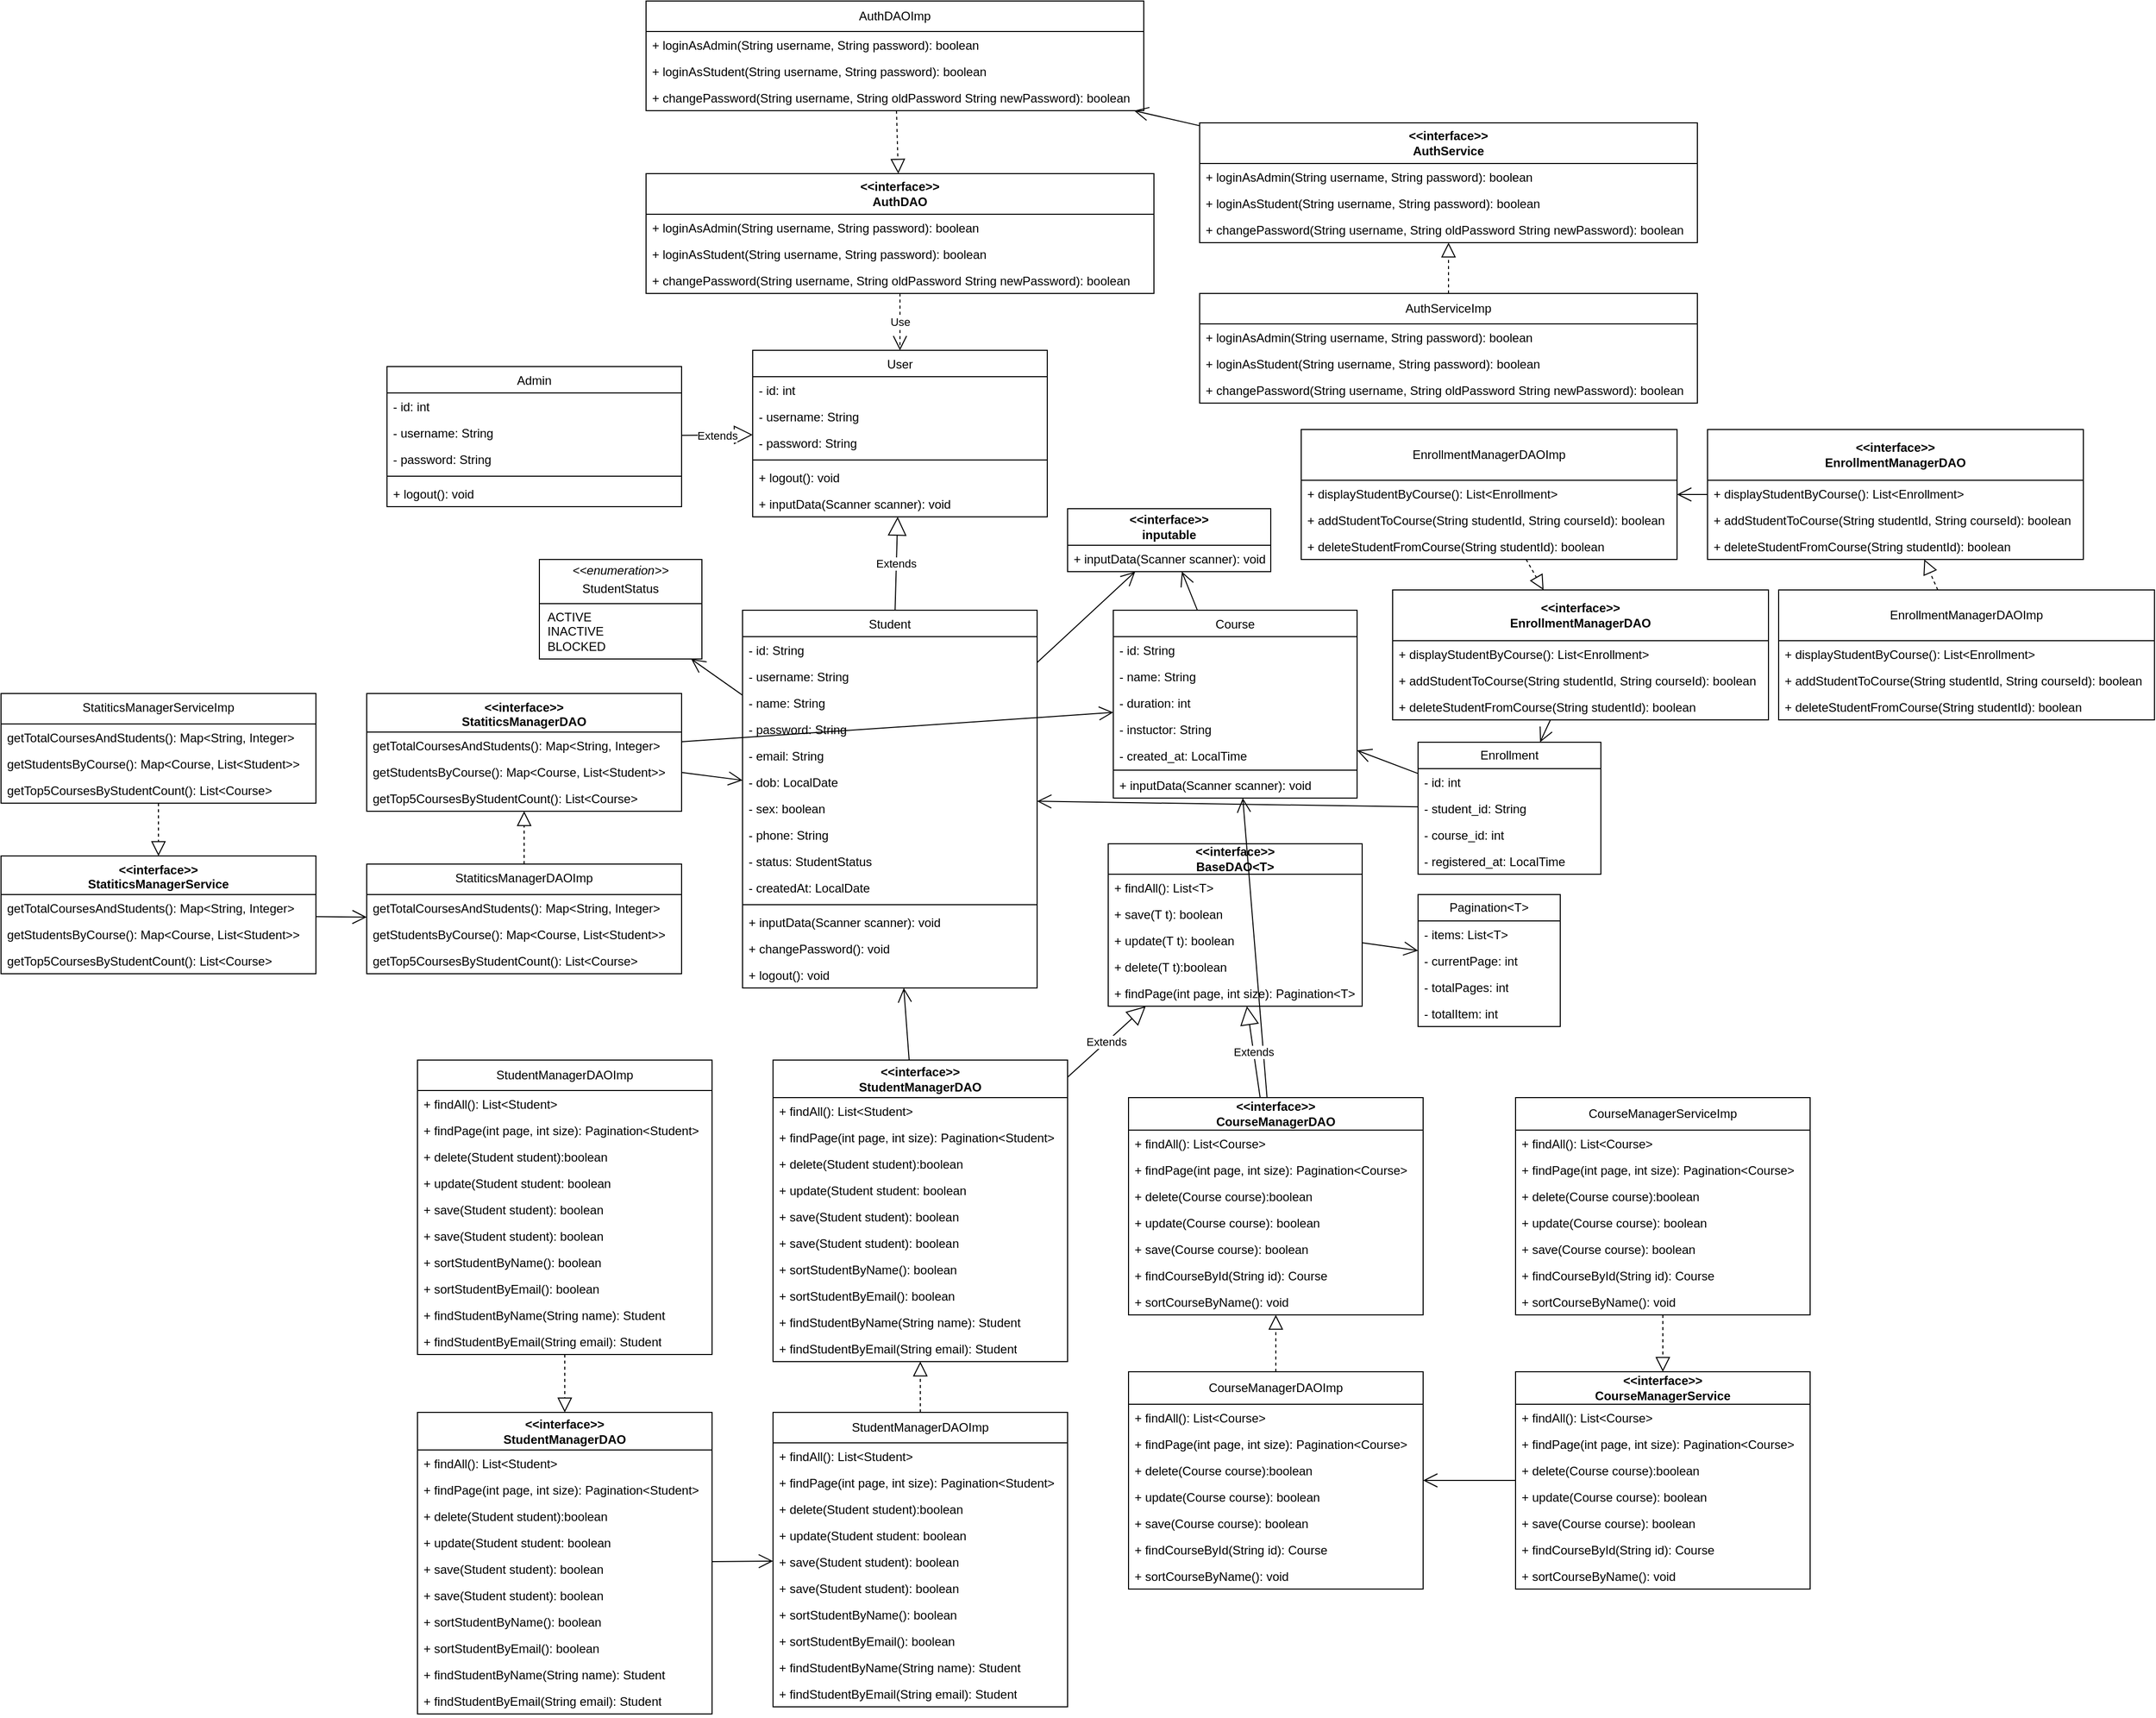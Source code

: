 <mxfile version="26.2.12">
  <diagram name="Trang-1" id="kcuuilD3a1EaR51ely3n">
    <mxGraphModel dx="1871" dy="1811" grid="1" gridSize="10" guides="1" tooltips="1" connect="1" arrows="1" fold="1" page="1" pageScale="1" pageWidth="827" pageHeight="1169" math="0" shadow="0">
      <root>
        <mxCell id="0" />
        <mxCell id="1" parent="0" />
        <mxCell id="Q_YXP4lk02ADxKYNfTab-1" value="&lt;span style=&quot;font-weight: normal;&quot;&gt;Admin&lt;/span&gt;" style="swimlane;fontStyle=1;align=center;verticalAlign=top;childLayout=stackLayout;horizontal=1;startSize=26;horizontalStack=0;resizeParent=1;resizeParentMax=0;resizeLast=0;collapsible=1;marginBottom=0;whiteSpace=wrap;html=1;" parent="1" vertex="1">
          <mxGeometry x="-160" width="290" height="138" as="geometry" />
        </mxCell>
        <mxCell id="Q_YXP4lk02ADxKYNfTab-2" value="- id: int" style="text;strokeColor=none;fillColor=none;align=left;verticalAlign=top;spacingLeft=4;spacingRight=4;overflow=hidden;rotatable=0;points=[[0,0.5],[1,0.5]];portConstraint=eastwest;whiteSpace=wrap;html=1;" parent="Q_YXP4lk02ADxKYNfTab-1" vertex="1">
          <mxGeometry y="26" width="290" height="26" as="geometry" />
        </mxCell>
        <mxCell id="Q_YXP4lk02ADxKYNfTab-16" value="- username: String" style="text;strokeColor=none;fillColor=none;align=left;verticalAlign=top;spacingLeft=4;spacingRight=4;overflow=hidden;rotatable=0;points=[[0,0.5],[1,0.5]];portConstraint=eastwest;whiteSpace=wrap;html=1;" parent="Q_YXP4lk02ADxKYNfTab-1" vertex="1">
          <mxGeometry y="52" width="290" height="26" as="geometry" />
        </mxCell>
        <mxCell id="vNxBG4lUaGmJ6MviOZO6-7" value="- password: String" style="text;strokeColor=none;fillColor=none;align=left;verticalAlign=top;spacingLeft=4;spacingRight=4;overflow=hidden;rotatable=0;points=[[0,0.5],[1,0.5]];portConstraint=eastwest;whiteSpace=wrap;html=1;" parent="Q_YXP4lk02ADxKYNfTab-1" vertex="1">
          <mxGeometry y="78" width="290" height="26" as="geometry" />
        </mxCell>
        <mxCell id="vNxBG4lUaGmJ6MviOZO6-8" value="" style="line;strokeWidth=1;fillColor=none;align=left;verticalAlign=middle;spacingTop=-1;spacingLeft=3;spacingRight=3;rotatable=0;labelPosition=right;points=[];portConstraint=eastwest;strokeColor=inherit;" parent="Q_YXP4lk02ADxKYNfTab-1" vertex="1">
          <mxGeometry y="104" width="290" height="8" as="geometry" />
        </mxCell>
        <mxCell id="Q_YXP4lk02ADxKYNfTab-5" value="+ logout(): void" style="text;strokeColor=none;fillColor=none;align=left;verticalAlign=top;spacingLeft=4;spacingRight=4;overflow=hidden;rotatable=0;points=[[0,0.5],[1,0.5]];portConstraint=eastwest;whiteSpace=wrap;html=1;" parent="Q_YXP4lk02ADxKYNfTab-1" vertex="1">
          <mxGeometry y="112" width="290" height="26" as="geometry" />
        </mxCell>
        <mxCell id="Q_YXP4lk02ADxKYNfTab-8" value="&lt;span style=&quot;font-weight: normal;&quot;&gt;Student&lt;/span&gt;" style="swimlane;fontStyle=1;align=center;verticalAlign=top;childLayout=stackLayout;horizontal=1;startSize=26;horizontalStack=0;resizeParent=1;resizeParentMax=0;resizeLast=0;collapsible=1;marginBottom=0;whiteSpace=wrap;html=1;" parent="1" vertex="1">
          <mxGeometry x="190" y="240" width="290" height="372" as="geometry" />
        </mxCell>
        <mxCell id="vNxBG4lUaGmJ6MviOZO6-6" value="- id: String" style="text;strokeColor=none;fillColor=none;align=left;verticalAlign=top;spacingLeft=4;spacingRight=4;overflow=hidden;rotatable=0;points=[[0,0.5],[1,0.5]];portConstraint=eastwest;whiteSpace=wrap;html=1;" parent="Q_YXP4lk02ADxKYNfTab-8" vertex="1">
          <mxGeometry y="26" width="290" height="26" as="geometry" />
        </mxCell>
        <mxCell id="Q_YXP4lk02ADxKYNfTab-9" value="- username: String" style="text;strokeColor=none;fillColor=none;align=left;verticalAlign=top;spacingLeft=4;spacingRight=4;overflow=hidden;rotatable=0;points=[[0,0.5],[1,0.5]];portConstraint=eastwest;whiteSpace=wrap;html=1;" parent="Q_YXP4lk02ADxKYNfTab-8" vertex="1">
          <mxGeometry y="52" width="290" height="26" as="geometry" />
        </mxCell>
        <mxCell id="Q_YXP4lk02ADxKYNfTab-10" value="- name: String" style="text;strokeColor=none;fillColor=none;align=left;verticalAlign=top;spacingLeft=4;spacingRight=4;overflow=hidden;rotatable=0;points=[[0,0.5],[1,0.5]];portConstraint=eastwest;whiteSpace=wrap;html=1;" parent="Q_YXP4lk02ADxKYNfTab-8" vertex="1">
          <mxGeometry y="78" width="290" height="26" as="geometry" />
        </mxCell>
        <mxCell id="Q_YXP4lk02ADxKYNfTab-11" value="- password: String" style="text;strokeColor=none;fillColor=none;align=left;verticalAlign=top;spacingLeft=4;spacingRight=4;overflow=hidden;rotatable=0;points=[[0,0.5],[1,0.5]];portConstraint=eastwest;whiteSpace=wrap;html=1;" parent="Q_YXP4lk02ADxKYNfTab-8" vertex="1">
          <mxGeometry y="104" width="290" height="26" as="geometry" />
        </mxCell>
        <mxCell id="Q_YXP4lk02ADxKYNfTab-17" value="- email: String" style="text;strokeColor=none;fillColor=none;align=left;verticalAlign=top;spacingLeft=4;spacingRight=4;overflow=hidden;rotatable=0;points=[[0,0.5],[1,0.5]];portConstraint=eastwest;whiteSpace=wrap;html=1;" parent="Q_YXP4lk02ADxKYNfTab-8" vertex="1">
          <mxGeometry y="130" width="290" height="26" as="geometry" />
        </mxCell>
        <mxCell id="Q_YXP4lk02ADxKYNfTab-18" value="- dob: LocalDate" style="text;strokeColor=none;fillColor=none;align=left;verticalAlign=top;spacingLeft=4;spacingRight=4;overflow=hidden;rotatable=0;points=[[0,0.5],[1,0.5]];portConstraint=eastwest;whiteSpace=wrap;html=1;" parent="Q_YXP4lk02ADxKYNfTab-8" vertex="1">
          <mxGeometry y="156" width="290" height="26" as="geometry" />
        </mxCell>
        <mxCell id="Q_YXP4lk02ADxKYNfTab-19" value="- sex: boolean" style="text;strokeColor=none;fillColor=none;align=left;verticalAlign=top;spacingLeft=4;spacingRight=4;overflow=hidden;rotatable=0;points=[[0,0.5],[1,0.5]];portConstraint=eastwest;whiteSpace=wrap;html=1;" parent="Q_YXP4lk02ADxKYNfTab-8" vertex="1">
          <mxGeometry y="182" width="290" height="26" as="geometry" />
        </mxCell>
        <mxCell id="Q_YXP4lk02ADxKYNfTab-20" value="- phone: String" style="text;strokeColor=none;fillColor=none;align=left;verticalAlign=top;spacingLeft=4;spacingRight=4;overflow=hidden;rotatable=0;points=[[0,0.5],[1,0.5]];portConstraint=eastwest;whiteSpace=wrap;html=1;" parent="Q_YXP4lk02ADxKYNfTab-8" vertex="1">
          <mxGeometry y="208" width="290" height="26" as="geometry" />
        </mxCell>
        <mxCell id="Q_YXP4lk02ADxKYNfTab-21" value="- status: StudentStatus" style="text;strokeColor=none;fillColor=none;align=left;verticalAlign=top;spacingLeft=4;spacingRight=4;overflow=hidden;rotatable=0;points=[[0,0.5],[1,0.5]];portConstraint=eastwest;whiteSpace=wrap;html=1;" parent="Q_YXP4lk02ADxKYNfTab-8" vertex="1">
          <mxGeometry y="234" width="290" height="26" as="geometry" />
        </mxCell>
        <mxCell id="Q_YXP4lk02ADxKYNfTab-23" value="- createdAt: LocalDate" style="text;strokeColor=none;fillColor=none;align=left;verticalAlign=top;spacingLeft=4;spacingRight=4;overflow=hidden;rotatable=0;points=[[0,0.5],[1,0.5]];portConstraint=eastwest;whiteSpace=wrap;html=1;" parent="Q_YXP4lk02ADxKYNfTab-8" vertex="1">
          <mxGeometry y="260" width="290" height="26" as="geometry" />
        </mxCell>
        <mxCell id="Q_YXP4lk02ADxKYNfTab-12" value="" style="line;strokeWidth=1;fillColor=none;align=left;verticalAlign=middle;spacingTop=-1;spacingLeft=3;spacingRight=3;rotatable=0;labelPosition=right;points=[];portConstraint=eastwest;strokeColor=inherit;" parent="Q_YXP4lk02ADxKYNfTab-8" vertex="1">
          <mxGeometry y="286" width="290" height="8" as="geometry" />
        </mxCell>
        <mxCell id="LlLVabDBCQFJk6Uj2uY--27" value="+ inputData(Scanner scanner): void" style="text;strokeColor=none;fillColor=none;align=left;verticalAlign=top;spacingLeft=4;spacingRight=4;overflow=hidden;rotatable=0;points=[[0,0.5],[1,0.5]];portConstraint=eastwest;whiteSpace=wrap;html=1;" parent="Q_YXP4lk02ADxKYNfTab-8" vertex="1">
          <mxGeometry y="294" width="290" height="26" as="geometry" />
        </mxCell>
        <mxCell id="vNxBG4lUaGmJ6MviOZO6-9" value="+ changePassword(): void" style="text;strokeColor=none;fillColor=none;align=left;verticalAlign=top;spacingLeft=4;spacingRight=4;overflow=hidden;rotatable=0;points=[[0,0.5],[1,0.5]];portConstraint=eastwest;whiteSpace=wrap;html=1;" parent="Q_YXP4lk02ADxKYNfTab-8" vertex="1">
          <mxGeometry y="320" width="290" height="26" as="geometry" />
        </mxCell>
        <mxCell id="zlpquRdz48AsANumm2sr-21" value="+ logout(): void" style="text;strokeColor=none;fillColor=none;align=left;verticalAlign=top;spacingLeft=4;spacingRight=4;overflow=hidden;rotatable=0;points=[[0,0.5],[1,0.5]];portConstraint=eastwest;whiteSpace=wrap;html=1;" parent="Q_YXP4lk02ADxKYNfTab-8" vertex="1">
          <mxGeometry y="346" width="290" height="26" as="geometry" />
        </mxCell>
        <mxCell id="Q_YXP4lk02ADxKYNfTab-22" value="&lt;p style=&quot;margin: 4px 0px 0px; text-align: center;&quot;&gt;&lt;i style=&quot;&quot;&gt;&amp;lt;&amp;lt;&lt;/i&gt;&lt;i&gt;enumeration&lt;/i&gt;&lt;i style=&quot;&quot;&gt;&amp;gt;&amp;gt;&lt;/i&gt;&lt;/p&gt;&lt;p style=&quot;margin: 4px 0px 0px; text-align: center;&quot;&gt;StudentStatus&lt;/p&gt;&lt;hr size=&quot;1&quot; style=&quot;border-style:solid;&quot;&gt;&lt;p style=&quot;margin:0px;margin-left:8px;&quot;&gt;ACTIVE&lt;/p&gt;&lt;p style=&quot;margin:0px;margin-left:8px;&quot;&gt;INACTIVE&lt;/p&gt;&lt;p style=&quot;margin:0px;margin-left:8px;&quot;&gt;BLOCKED&lt;/p&gt;" style="verticalAlign=top;align=left;overflow=fill;html=1;whiteSpace=wrap;" parent="1" vertex="1">
          <mxGeometry x="-10" y="190" width="160" height="98" as="geometry" />
        </mxCell>
        <mxCell id="Q_YXP4lk02ADxKYNfTab-24" value="&lt;span style=&quot;font-weight: normal;&quot;&gt;User&lt;/span&gt;" style="swimlane;fontStyle=1;align=center;verticalAlign=top;childLayout=stackLayout;horizontal=1;startSize=26;horizontalStack=0;resizeParent=1;resizeParentMax=0;resizeLast=0;collapsible=1;marginBottom=0;whiteSpace=wrap;html=1;" parent="1" vertex="1">
          <mxGeometry x="200" y="-16" width="290" height="164" as="geometry" />
        </mxCell>
        <mxCell id="Q_YXP4lk02ADxKYNfTab-25" value="- id: int" style="text;strokeColor=none;fillColor=none;align=left;verticalAlign=top;spacingLeft=4;spacingRight=4;overflow=hidden;rotatable=0;points=[[0,0.5],[1,0.5]];portConstraint=eastwest;whiteSpace=wrap;html=1;" parent="Q_YXP4lk02ADxKYNfTab-24" vertex="1">
          <mxGeometry y="26" width="290" height="26" as="geometry" />
        </mxCell>
        <mxCell id="Q_YXP4lk02ADxKYNfTab-28" value="- username: String" style="text;strokeColor=none;fillColor=none;align=left;verticalAlign=top;spacingLeft=4;spacingRight=4;overflow=hidden;rotatable=0;points=[[0,0.5],[1,0.5]];portConstraint=eastwest;whiteSpace=wrap;html=1;" parent="Q_YXP4lk02ADxKYNfTab-24" vertex="1">
          <mxGeometry y="52" width="290" height="26" as="geometry" />
        </mxCell>
        <mxCell id="Q_YXP4lk02ADxKYNfTab-29" value="- password: String" style="text;strokeColor=none;fillColor=none;align=left;verticalAlign=top;spacingLeft=4;spacingRight=4;overflow=hidden;rotatable=0;points=[[0,0.5],[1,0.5]];portConstraint=eastwest;whiteSpace=wrap;html=1;" parent="Q_YXP4lk02ADxKYNfTab-24" vertex="1">
          <mxGeometry y="78" width="290" height="26" as="geometry" />
        </mxCell>
        <mxCell id="Q_YXP4lk02ADxKYNfTab-26" value="" style="line;strokeWidth=1;fillColor=none;align=left;verticalAlign=middle;spacingTop=-1;spacingLeft=3;spacingRight=3;rotatable=0;labelPosition=right;points=[];portConstraint=eastwest;strokeColor=inherit;" parent="Q_YXP4lk02ADxKYNfTab-24" vertex="1">
          <mxGeometry y="104" width="290" height="8" as="geometry" />
        </mxCell>
        <mxCell id="LlLVabDBCQFJk6Uj2uY--18" value="+ logout(): void" style="text;strokeColor=none;fillColor=none;align=left;verticalAlign=top;spacingLeft=4;spacingRight=4;overflow=hidden;rotatable=0;points=[[0,0.5],[1,0.5]];portConstraint=eastwest;whiteSpace=wrap;html=1;" parent="Q_YXP4lk02ADxKYNfTab-24" vertex="1">
          <mxGeometry y="112" width="290" height="26" as="geometry" />
        </mxCell>
        <mxCell id="Q_YXP4lk02ADxKYNfTab-30" value="+ inputData(Scanner scanner): void" style="text;strokeColor=none;fillColor=none;align=left;verticalAlign=top;spacingLeft=4;spacingRight=4;overflow=hidden;rotatable=0;points=[[0,0.5],[1,0.5]];portConstraint=eastwest;whiteSpace=wrap;html=1;" parent="Q_YXP4lk02ADxKYNfTab-24" vertex="1">
          <mxGeometry y="138" width="290" height="26" as="geometry" />
        </mxCell>
        <mxCell id="MJI2ajQQupjb3d7geVpr-5" value="&lt;span style=&quot;font-weight: 400;&quot;&gt;Course&lt;/span&gt;" style="swimlane;fontStyle=1;align=center;verticalAlign=top;childLayout=stackLayout;horizontal=1;startSize=26;horizontalStack=0;resizeParent=1;resizeParentMax=0;resizeLast=0;collapsible=1;marginBottom=0;whiteSpace=wrap;html=1;" parent="1" vertex="1">
          <mxGeometry x="555" y="240" width="240" height="185" as="geometry" />
        </mxCell>
        <mxCell id="MJI2ajQQupjb3d7geVpr-6" value="- id: String" style="text;strokeColor=none;fillColor=none;align=left;verticalAlign=top;spacingLeft=4;spacingRight=4;overflow=hidden;rotatable=0;points=[[0,0.5],[1,0.5]];portConstraint=eastwest;whiteSpace=wrap;html=1;" parent="MJI2ajQQupjb3d7geVpr-5" vertex="1">
          <mxGeometry y="26" width="240" height="26" as="geometry" />
        </mxCell>
        <mxCell id="MJI2ajQQupjb3d7geVpr-10" value="- name: String" style="text;strokeColor=none;fillColor=none;align=left;verticalAlign=top;spacingLeft=4;spacingRight=4;overflow=hidden;rotatable=0;points=[[0,0.5],[1,0.5]];portConstraint=eastwest;whiteSpace=wrap;html=1;" parent="MJI2ajQQupjb3d7geVpr-5" vertex="1">
          <mxGeometry y="52" width="240" height="26" as="geometry" />
        </mxCell>
        <mxCell id="MJI2ajQQupjb3d7geVpr-11" value="- duration: int" style="text;strokeColor=none;fillColor=none;align=left;verticalAlign=top;spacingLeft=4;spacingRight=4;overflow=hidden;rotatable=0;points=[[0,0.5],[1,0.5]];portConstraint=eastwest;whiteSpace=wrap;html=1;" parent="MJI2ajQQupjb3d7geVpr-5" vertex="1">
          <mxGeometry y="78" width="240" height="26" as="geometry" />
        </mxCell>
        <mxCell id="MJI2ajQQupjb3d7geVpr-12" value="- instuctor: String" style="text;strokeColor=none;fillColor=none;align=left;verticalAlign=top;spacingLeft=4;spacingRight=4;overflow=hidden;rotatable=0;points=[[0,0.5],[1,0.5]];portConstraint=eastwest;whiteSpace=wrap;html=1;" parent="MJI2ajQQupjb3d7geVpr-5" vertex="1">
          <mxGeometry y="104" width="240" height="26" as="geometry" />
        </mxCell>
        <mxCell id="MJI2ajQQupjb3d7geVpr-13" value="- created_at: LocalTime" style="text;strokeColor=none;fillColor=none;align=left;verticalAlign=top;spacingLeft=4;spacingRight=4;overflow=hidden;rotatable=0;points=[[0,0.5],[1,0.5]];portConstraint=eastwest;whiteSpace=wrap;html=1;" parent="MJI2ajQQupjb3d7geVpr-5" vertex="1">
          <mxGeometry y="130" width="240" height="26" as="geometry" />
        </mxCell>
        <mxCell id="LlLVabDBCQFJk6Uj2uY--29" value="" style="line;strokeWidth=1;fillColor=none;align=left;verticalAlign=middle;spacingTop=-1;spacingLeft=3;spacingRight=3;rotatable=0;labelPosition=right;points=[];portConstraint=eastwest;strokeColor=inherit;" parent="MJI2ajQQupjb3d7geVpr-5" vertex="1">
          <mxGeometry y="156" width="240" height="3" as="geometry" />
        </mxCell>
        <mxCell id="LlLVabDBCQFJk6Uj2uY--28" value="+ inputData(Scanner scanner): void" style="text;strokeColor=none;fillColor=none;align=left;verticalAlign=top;spacingLeft=4;spacingRight=4;overflow=hidden;rotatable=0;points=[[0,0.5],[1,0.5]];portConstraint=eastwest;whiteSpace=wrap;html=1;" parent="MJI2ajQQupjb3d7geVpr-5" vertex="1">
          <mxGeometry y="159" width="240" height="26" as="geometry" />
        </mxCell>
        <mxCell id="MJI2ajQQupjb3d7geVpr-14" value="Enrollment" style="swimlane;fontStyle=0;childLayout=stackLayout;horizontal=1;startSize=26;fillColor=none;horizontalStack=0;resizeParent=1;resizeParentMax=0;resizeLast=0;collapsible=1;marginBottom=0;whiteSpace=wrap;html=1;" parent="1" vertex="1">
          <mxGeometry x="855" y="370" width="180" height="130" as="geometry" />
        </mxCell>
        <mxCell id="MJI2ajQQupjb3d7geVpr-15" value="- id: int" style="text;strokeColor=none;fillColor=none;align=left;verticalAlign=top;spacingLeft=4;spacingRight=4;overflow=hidden;rotatable=0;points=[[0,0.5],[1,0.5]];portConstraint=eastwest;whiteSpace=wrap;html=1;" parent="MJI2ajQQupjb3d7geVpr-14" vertex="1">
          <mxGeometry y="26" width="180" height="26" as="geometry" />
        </mxCell>
        <mxCell id="MJI2ajQQupjb3d7geVpr-16" value="- student_id: String" style="text;strokeColor=none;fillColor=none;align=left;verticalAlign=top;spacingLeft=4;spacingRight=4;overflow=hidden;rotatable=0;points=[[0,0.5],[1,0.5]];portConstraint=eastwest;whiteSpace=wrap;html=1;" parent="MJI2ajQQupjb3d7geVpr-14" vertex="1">
          <mxGeometry y="52" width="180" height="26" as="geometry" />
        </mxCell>
        <mxCell id="MJI2ajQQupjb3d7geVpr-17" value="- course_id: int" style="text;strokeColor=none;fillColor=none;align=left;verticalAlign=top;spacingLeft=4;spacingRight=4;overflow=hidden;rotatable=0;points=[[0,0.5],[1,0.5]];portConstraint=eastwest;whiteSpace=wrap;html=1;" parent="MJI2ajQQupjb3d7geVpr-14" vertex="1">
          <mxGeometry y="78" width="180" height="26" as="geometry" />
        </mxCell>
        <mxCell id="MJI2ajQQupjb3d7geVpr-18" value="- registered_at: LocalTime" style="text;strokeColor=none;fillColor=none;align=left;verticalAlign=top;spacingLeft=4;spacingRight=4;overflow=hidden;rotatable=0;points=[[0,0.5],[1,0.5]];portConstraint=eastwest;whiteSpace=wrap;html=1;" parent="MJI2ajQQupjb3d7geVpr-14" vertex="1">
          <mxGeometry y="104" width="180" height="26" as="geometry" />
        </mxCell>
        <mxCell id="LlLVabDBCQFJk6Uj2uY--1" value="&lt;b&gt;&amp;lt;&amp;lt;interface&amp;gt;&amp;gt;&lt;/b&gt;&lt;div&gt;&lt;b&gt;BaseDAO&amp;lt;T&amp;gt;&lt;/b&gt;&lt;/div&gt;" style="swimlane;fontStyle=0;childLayout=stackLayout;horizontal=1;startSize=30;fillColor=none;horizontalStack=0;resizeParent=1;resizeParentMax=0;resizeLast=0;collapsible=1;marginBottom=0;whiteSpace=wrap;html=1;" parent="1" vertex="1">
          <mxGeometry x="550" y="470" width="250" height="160" as="geometry" />
        </mxCell>
        <mxCell id="LlLVabDBCQFJk6Uj2uY--2" value="+ findAll(): List&amp;lt;T&amp;gt;" style="text;strokeColor=none;fillColor=none;align=left;verticalAlign=top;spacingLeft=4;spacingRight=4;overflow=hidden;rotatable=0;points=[[0,0.5],[1,0.5]];portConstraint=eastwest;whiteSpace=wrap;html=1;" parent="LlLVabDBCQFJk6Uj2uY--1" vertex="1">
          <mxGeometry y="30" width="250" height="26" as="geometry" />
        </mxCell>
        <mxCell id="LlLVabDBCQFJk6Uj2uY--3" value="+ save(T t): boolean" style="text;strokeColor=none;fillColor=none;align=left;verticalAlign=top;spacingLeft=4;spacingRight=4;overflow=hidden;rotatable=0;points=[[0,0.5],[1,0.5]];portConstraint=eastwest;whiteSpace=wrap;html=1;" parent="LlLVabDBCQFJk6Uj2uY--1" vertex="1">
          <mxGeometry y="56" width="250" height="26" as="geometry" />
        </mxCell>
        <mxCell id="LlLVabDBCQFJk6Uj2uY--4" value="+ update(T t): boolean" style="text;strokeColor=none;fillColor=none;align=left;verticalAlign=top;spacingLeft=4;spacingRight=4;overflow=hidden;rotatable=0;points=[[0,0.5],[1,0.5]];portConstraint=eastwest;whiteSpace=wrap;html=1;" parent="LlLVabDBCQFJk6Uj2uY--1" vertex="1">
          <mxGeometry y="82" width="250" height="26" as="geometry" />
        </mxCell>
        <mxCell id="LlLVabDBCQFJk6Uj2uY--5" value="+ delete(T t):boolean" style="text;strokeColor=none;fillColor=none;align=left;verticalAlign=top;spacingLeft=4;spacingRight=4;overflow=hidden;rotatable=0;points=[[0,0.5],[1,0.5]];portConstraint=eastwest;whiteSpace=wrap;html=1;" parent="LlLVabDBCQFJk6Uj2uY--1" vertex="1">
          <mxGeometry y="108" width="250" height="26" as="geometry" />
        </mxCell>
        <mxCell id="LlLVabDBCQFJk6Uj2uY--19" value="+ findPage(int page, int size): Pagination&amp;lt;T&amp;gt;" style="text;strokeColor=none;fillColor=none;align=left;verticalAlign=top;spacingLeft=4;spacingRight=4;overflow=hidden;rotatable=0;points=[[0,0.5],[1,0.5]];portConstraint=eastwest;whiteSpace=wrap;html=1;" parent="LlLVabDBCQFJk6Uj2uY--1" vertex="1">
          <mxGeometry y="134" width="250" height="26" as="geometry" />
        </mxCell>
        <mxCell id="LlLVabDBCQFJk6Uj2uY--6" value="&lt;b style=&quot;&quot;&gt;&amp;lt;&amp;lt;interface&amp;gt;&amp;gt;&lt;/b&gt;&lt;div&gt;&lt;b style=&quot;&quot;&gt;inputable&lt;/b&gt;&lt;/div&gt;" style="swimlane;fontStyle=0;childLayout=stackLayout;horizontal=1;startSize=36;fillColor=none;horizontalStack=0;resizeParent=1;resizeParentMax=0;resizeLast=0;collapsible=1;marginBottom=0;whiteSpace=wrap;html=1;" parent="1" vertex="1">
          <mxGeometry x="510" y="140" width="200" height="62" as="geometry" />
        </mxCell>
        <mxCell id="LlLVabDBCQFJk6Uj2uY--7" value="+ inputData(Scanner scanner): void" style="text;strokeColor=none;fillColor=none;align=left;verticalAlign=top;spacingLeft=4;spacingRight=4;overflow=hidden;rotatable=0;points=[[0,0.5],[1,0.5]];portConstraint=eastwest;whiteSpace=wrap;html=1;" parent="LlLVabDBCQFJk6Uj2uY--6" vertex="1">
          <mxGeometry y="36" width="200" height="26" as="geometry" />
        </mxCell>
        <mxCell id="LlLVabDBCQFJk6Uj2uY--11" value="" style="endArrow=open;endFill=1;endSize=12;html=1;rounded=0;" parent="1" source="Q_YXP4lk02ADxKYNfTab-8" target="Q_YXP4lk02ADxKYNfTab-22" edge="1">
          <mxGeometry width="160" relative="1" as="geometry">
            <mxPoint x="510" y="100" as="sourcePoint" />
            <mxPoint x="670" y="100" as="targetPoint" />
          </mxGeometry>
        </mxCell>
        <mxCell id="LlLVabDBCQFJk6Uj2uY--12" value="Extends" style="endArrow=block;endSize=16;endFill=0;html=1;rounded=0;" parent="1" source="Q_YXP4lk02ADxKYNfTab-1" target="Q_YXP4lk02ADxKYNfTab-24" edge="1">
          <mxGeometry width="160" relative="1" as="geometry">
            <mxPoint x="210" y="220" as="sourcePoint" />
            <mxPoint x="370" y="220" as="targetPoint" />
          </mxGeometry>
        </mxCell>
        <mxCell id="LlLVabDBCQFJk6Uj2uY--13" value="Extends" style="endArrow=block;endSize=16;endFill=0;html=1;rounded=0;" parent="1" source="Q_YXP4lk02ADxKYNfTab-8" target="Q_YXP4lk02ADxKYNfTab-24" edge="1">
          <mxGeometry width="160" relative="1" as="geometry">
            <mxPoint x="310" y="240" as="sourcePoint" />
            <mxPoint x="470" y="240" as="targetPoint" />
          </mxGeometry>
        </mxCell>
        <mxCell id="LlLVabDBCQFJk6Uj2uY--16" value="" style="endArrow=open;endFill=1;endSize=12;html=1;rounded=0;" parent="1" source="MJI2ajQQupjb3d7geVpr-5" target="LlLVabDBCQFJk6Uj2uY--6" edge="1">
          <mxGeometry width="160" relative="1" as="geometry">
            <mxPoint x="720" y="140" as="sourcePoint" />
            <mxPoint x="880" y="140" as="targetPoint" />
          </mxGeometry>
        </mxCell>
        <mxCell id="LlLVabDBCQFJk6Uj2uY--17" value="" style="endArrow=open;endFill=1;endSize=12;html=1;rounded=0;" parent="1" source="Q_YXP4lk02ADxKYNfTab-8" target="LlLVabDBCQFJk6Uj2uY--6" edge="1">
          <mxGeometry width="160" relative="1" as="geometry">
            <mxPoint x="520" y="60" as="sourcePoint" />
            <mxPoint x="680" y="60" as="targetPoint" />
          </mxGeometry>
        </mxCell>
        <mxCell id="LlLVabDBCQFJk6Uj2uY--20" value="Pagination&amp;lt;T&amp;gt;" style="swimlane;fontStyle=0;childLayout=stackLayout;horizontal=1;startSize=26;fillColor=none;horizontalStack=0;resizeParent=1;resizeParentMax=0;resizeLast=0;collapsible=1;marginBottom=0;whiteSpace=wrap;html=1;" parent="1" vertex="1">
          <mxGeometry x="855" y="520" width="140" height="130" as="geometry" />
        </mxCell>
        <mxCell id="LlLVabDBCQFJk6Uj2uY--21" value="- items: List&amp;lt;T&amp;gt;" style="text;strokeColor=none;fillColor=none;align=left;verticalAlign=top;spacingLeft=4;spacingRight=4;overflow=hidden;rotatable=0;points=[[0,0.5],[1,0.5]];portConstraint=eastwest;whiteSpace=wrap;html=1;" parent="LlLVabDBCQFJk6Uj2uY--20" vertex="1">
          <mxGeometry y="26" width="140" height="26" as="geometry" />
        </mxCell>
        <mxCell id="LlLVabDBCQFJk6Uj2uY--22" value="- currentPage: int" style="text;strokeColor=none;fillColor=none;align=left;verticalAlign=top;spacingLeft=4;spacingRight=4;overflow=hidden;rotatable=0;points=[[0,0.5],[1,0.5]];portConstraint=eastwest;whiteSpace=wrap;html=1;" parent="LlLVabDBCQFJk6Uj2uY--20" vertex="1">
          <mxGeometry y="52" width="140" height="26" as="geometry" />
        </mxCell>
        <mxCell id="LlLVabDBCQFJk6Uj2uY--25" value="- totalPages: int" style="text;strokeColor=none;fillColor=none;align=left;verticalAlign=top;spacingLeft=4;spacingRight=4;overflow=hidden;rotatable=0;points=[[0,0.5],[1,0.5]];portConstraint=eastwest;whiteSpace=wrap;html=1;" parent="LlLVabDBCQFJk6Uj2uY--20" vertex="1">
          <mxGeometry y="78" width="140" height="26" as="geometry" />
        </mxCell>
        <mxCell id="LlLVabDBCQFJk6Uj2uY--23" value="- totalItem: int" style="text;strokeColor=none;fillColor=none;align=left;verticalAlign=top;spacingLeft=4;spacingRight=4;overflow=hidden;rotatable=0;points=[[0,0.5],[1,0.5]];portConstraint=eastwest;whiteSpace=wrap;html=1;" parent="LlLVabDBCQFJk6Uj2uY--20" vertex="1">
          <mxGeometry y="104" width="140" height="26" as="geometry" />
        </mxCell>
        <mxCell id="LlLVabDBCQFJk6Uj2uY--26" value="" style="endArrow=open;endFill=1;endSize=12;html=1;rounded=0;" parent="1" source="LlLVabDBCQFJk6Uj2uY--1" target="LlLVabDBCQFJk6Uj2uY--20" edge="1">
          <mxGeometry width="160" relative="1" as="geometry">
            <mxPoint x="80" y="730" as="sourcePoint" />
            <mxPoint x="240" y="730" as="targetPoint" />
          </mxGeometry>
        </mxCell>
        <mxCell id="zlpquRdz48AsANumm2sr-16" value="&lt;div&gt;&lt;b&gt;&amp;lt;&amp;lt;interface&amp;gt;&amp;gt;&lt;/b&gt;&lt;/div&gt;&lt;b&gt;AuthDAO&lt;/b&gt;" style="swimlane;fontStyle=0;childLayout=stackLayout;horizontal=1;startSize=40;fillColor=none;horizontalStack=0;resizeParent=1;resizeParentMax=0;resizeLast=0;collapsible=1;marginBottom=0;whiteSpace=wrap;html=1;" parent="1" vertex="1">
          <mxGeometry x="95" y="-190" width="500" height="118" as="geometry" />
        </mxCell>
        <mxCell id="zlpquRdz48AsANumm2sr-17" value="+ loginAsAdmin(String username, String password): boolean" style="text;strokeColor=none;fillColor=none;align=left;verticalAlign=top;spacingLeft=4;spacingRight=4;overflow=hidden;rotatable=0;points=[[0,0.5],[1,0.5]];portConstraint=eastwest;whiteSpace=wrap;html=1;" parent="zlpquRdz48AsANumm2sr-16" vertex="1">
          <mxGeometry y="40" width="500" height="26" as="geometry" />
        </mxCell>
        <mxCell id="zlpquRdz48AsANumm2sr-46" value="+ loginAsStudent(String username, String password): boolean" style="text;strokeColor=none;fillColor=none;align=left;verticalAlign=top;spacingLeft=4;spacingRight=4;overflow=hidden;rotatable=0;points=[[0,0.5],[1,0.5]];portConstraint=eastwest;whiteSpace=wrap;html=1;" parent="zlpquRdz48AsANumm2sr-16" vertex="1">
          <mxGeometry y="66" width="500" height="26" as="geometry" />
        </mxCell>
        <mxCell id="zlpquRdz48AsANumm2sr-18" value="+ changePassword(String username, String oldPassword String newPassword): boolean" style="text;strokeColor=none;fillColor=none;align=left;verticalAlign=top;spacingLeft=4;spacingRight=4;overflow=hidden;rotatable=0;points=[[0,0.5],[1,0.5]];portConstraint=eastwest;whiteSpace=wrap;html=1;" parent="zlpquRdz48AsANumm2sr-16" vertex="1">
          <mxGeometry y="92" width="500" height="26" as="geometry" />
        </mxCell>
        <mxCell id="zlpquRdz48AsANumm2sr-22" value="&lt;div&gt;&lt;span style=&quot;background-color: transparent; color: light-dark(rgb(0, 0, 0), rgb(255, 255, 255));&quot;&gt;AuthDAOImp&lt;/span&gt;&lt;/div&gt;" style="swimlane;fontStyle=0;childLayout=stackLayout;horizontal=1;startSize=30;fillColor=none;horizontalStack=0;resizeParent=1;resizeParentMax=0;resizeLast=0;collapsible=1;marginBottom=0;whiteSpace=wrap;html=1;" parent="1" vertex="1">
          <mxGeometry x="95" y="-360" width="490" height="108" as="geometry" />
        </mxCell>
        <mxCell id="zlpquRdz48AsANumm2sr-23" value="+ loginAsAdmin(String username, String password): boolean" style="text;strokeColor=none;fillColor=none;align=left;verticalAlign=top;spacingLeft=4;spacingRight=4;overflow=hidden;rotatable=0;points=[[0,0.5],[1,0.5]];portConstraint=eastwest;whiteSpace=wrap;html=1;" parent="zlpquRdz48AsANumm2sr-22" vertex="1">
          <mxGeometry y="30" width="490" height="26" as="geometry" />
        </mxCell>
        <mxCell id="zlpquRdz48AsANumm2sr-24" value="+ loginAsStudent(String username, String password): boolean" style="text;strokeColor=none;fillColor=none;align=left;verticalAlign=top;spacingLeft=4;spacingRight=4;overflow=hidden;rotatable=0;points=[[0,0.5],[1,0.5]];portConstraint=eastwest;whiteSpace=wrap;html=1;" parent="zlpquRdz48AsANumm2sr-22" vertex="1">
          <mxGeometry y="56" width="490" height="26" as="geometry" />
        </mxCell>
        <mxCell id="zlpquRdz48AsANumm2sr-47" value="+ changePassword(String username, String oldPassword String newPassword): boolean" style="text;strokeColor=none;fillColor=none;align=left;verticalAlign=top;spacingLeft=4;spacingRight=4;overflow=hidden;rotatable=0;points=[[0,0.5],[1,0.5]];portConstraint=eastwest;whiteSpace=wrap;html=1;" parent="zlpquRdz48AsANumm2sr-22" vertex="1">
          <mxGeometry y="82" width="490" height="26" as="geometry" />
        </mxCell>
        <mxCell id="zlpquRdz48AsANumm2sr-26" value="" style="endArrow=block;dashed=1;endFill=0;endSize=12;html=1;rounded=0;" parent="1" source="zlpquRdz48AsANumm2sr-22" target="zlpquRdz48AsANumm2sr-16" edge="1">
          <mxGeometry width="160" relative="1" as="geometry">
            <mxPoint x="250" y="-240" as="sourcePoint" />
            <mxPoint x="410" y="-240" as="targetPoint" />
          </mxGeometry>
        </mxCell>
        <mxCell id="zlpquRdz48AsANumm2sr-27" value="&lt;div&gt;&lt;b&gt;&amp;lt;&amp;lt;interface&amp;gt;&amp;gt;&lt;/b&gt;&lt;/div&gt;&lt;b&gt;AuthService&lt;/b&gt;" style="swimlane;fontStyle=0;childLayout=stackLayout;horizontal=1;startSize=40;fillColor=none;horizontalStack=0;resizeParent=1;resizeParentMax=0;resizeLast=0;collapsible=1;marginBottom=0;whiteSpace=wrap;html=1;" parent="1" vertex="1">
          <mxGeometry x="640" y="-240" width="490" height="118" as="geometry" />
        </mxCell>
        <mxCell id="zlpquRdz48AsANumm2sr-28" value="+ loginAsAdmin(String username, String password): boolean" style="text;strokeColor=none;fillColor=none;align=left;verticalAlign=top;spacingLeft=4;spacingRight=4;overflow=hidden;rotatable=0;points=[[0,0.5],[1,0.5]];portConstraint=eastwest;whiteSpace=wrap;html=1;" parent="zlpquRdz48AsANumm2sr-27" vertex="1">
          <mxGeometry y="40" width="490" height="26" as="geometry" />
        </mxCell>
        <mxCell id="zlpquRdz48AsANumm2sr-29" value="+ loginAsStudent(String username, String password): boolean" style="text;strokeColor=none;fillColor=none;align=left;verticalAlign=top;spacingLeft=4;spacingRight=4;overflow=hidden;rotatable=0;points=[[0,0.5],[1,0.5]];portConstraint=eastwest;whiteSpace=wrap;html=1;" parent="zlpquRdz48AsANumm2sr-27" vertex="1">
          <mxGeometry y="66" width="490" height="26" as="geometry" />
        </mxCell>
        <mxCell id="zlpquRdz48AsANumm2sr-48" value="+ changePassword(String username, String oldPassword String newPassword): boolean" style="text;strokeColor=none;fillColor=none;align=left;verticalAlign=top;spacingLeft=4;spacingRight=4;overflow=hidden;rotatable=0;points=[[0,0.5],[1,0.5]];portConstraint=eastwest;whiteSpace=wrap;html=1;" parent="zlpquRdz48AsANumm2sr-27" vertex="1">
          <mxGeometry y="92" width="490" height="26" as="geometry" />
        </mxCell>
        <mxCell id="zlpquRdz48AsANumm2sr-31" value="&lt;div&gt;&lt;span style=&quot;background-color: transparent; color: light-dark(rgb(0, 0, 0), rgb(255, 255, 255));&quot;&gt;AuthServiceImp&lt;/span&gt;&lt;/div&gt;" style="swimlane;fontStyle=0;childLayout=stackLayout;horizontal=1;startSize=30;fillColor=none;horizontalStack=0;resizeParent=1;resizeParentMax=0;resizeLast=0;collapsible=1;marginBottom=0;whiteSpace=wrap;html=1;" parent="1" vertex="1">
          <mxGeometry x="640" y="-72" width="490" height="108" as="geometry" />
        </mxCell>
        <mxCell id="zlpquRdz48AsANumm2sr-32" value="+ loginAsAdmin(String username, String password): boolean" style="text;strokeColor=none;fillColor=none;align=left;verticalAlign=top;spacingLeft=4;spacingRight=4;overflow=hidden;rotatable=0;points=[[0,0.5],[1,0.5]];portConstraint=eastwest;whiteSpace=wrap;html=1;" parent="zlpquRdz48AsANumm2sr-31" vertex="1">
          <mxGeometry y="30" width="490" height="26" as="geometry" />
        </mxCell>
        <mxCell id="zlpquRdz48AsANumm2sr-33" value="+ loginAsStudent(String username, String password): boolean" style="text;strokeColor=none;fillColor=none;align=left;verticalAlign=top;spacingLeft=4;spacingRight=4;overflow=hidden;rotatable=0;points=[[0,0.5],[1,0.5]];portConstraint=eastwest;whiteSpace=wrap;html=1;" parent="zlpquRdz48AsANumm2sr-31" vertex="1">
          <mxGeometry y="56" width="490" height="26" as="geometry" />
        </mxCell>
        <mxCell id="zlpquRdz48AsANumm2sr-49" value="+ changePassword(String username, String oldPassword String newPassword): boolean" style="text;strokeColor=none;fillColor=none;align=left;verticalAlign=top;spacingLeft=4;spacingRight=4;overflow=hidden;rotatable=0;points=[[0,0.5],[1,0.5]];portConstraint=eastwest;whiteSpace=wrap;html=1;" parent="zlpquRdz48AsANumm2sr-31" vertex="1">
          <mxGeometry y="82" width="490" height="26" as="geometry" />
        </mxCell>
        <mxCell id="zlpquRdz48AsANumm2sr-35" value="" style="endArrow=block;dashed=1;endFill=0;endSize=12;html=1;rounded=0;" parent="1" source="zlpquRdz48AsANumm2sr-31" target="zlpquRdz48AsANumm2sr-27" edge="1">
          <mxGeometry width="160" relative="1" as="geometry">
            <mxPoint x="690" y="-245" as="sourcePoint" />
            <mxPoint x="850" y="-245" as="targetPoint" />
          </mxGeometry>
        </mxCell>
        <mxCell id="zlpquRdz48AsANumm2sr-36" value="" style="endArrow=open;endFill=1;endSize=12;html=1;rounded=0;" parent="1" source="zlpquRdz48AsANumm2sr-27" target="zlpquRdz48AsANumm2sr-22" edge="1">
          <mxGeometry width="160" relative="1" as="geometry">
            <mxPoint x="820" y="-270" as="sourcePoint" />
            <mxPoint x="980" y="-270" as="targetPoint" />
          </mxGeometry>
        </mxCell>
        <mxCell id="zlpquRdz48AsANumm2sr-37" value="&lt;div&gt;&lt;b style=&quot;&quot;&gt;&amp;lt;&amp;lt;interface&amp;gt;&amp;gt;&lt;/b&gt;&lt;/div&gt;&lt;b style=&quot;&quot;&gt;CourseManagerDAO&lt;/b&gt;" style="swimlane;fontStyle=0;childLayout=stackLayout;horizontal=1;startSize=32;fillColor=none;horizontalStack=0;resizeParent=1;resizeParentMax=0;resizeLast=0;collapsible=1;marginBottom=0;whiteSpace=wrap;html=1;" parent="1" vertex="1">
          <mxGeometry x="570" y="720" width="290" height="214" as="geometry" />
        </mxCell>
        <mxCell id="zlpquRdz48AsANumm2sr-41" value="+ findAll(): List&amp;lt;Course&amp;gt;" style="text;strokeColor=none;fillColor=none;align=left;verticalAlign=top;spacingLeft=4;spacingRight=4;overflow=hidden;rotatable=0;points=[[0,0.5],[1,0.5]];portConstraint=eastwest;whiteSpace=wrap;html=1;" parent="zlpquRdz48AsANumm2sr-37" vertex="1">
          <mxGeometry y="32" width="290" height="26" as="geometry" />
        </mxCell>
        <mxCell id="zlpquRdz48AsANumm2sr-45" value="+ findPage(int page, int size): Pagination&amp;lt;Course&amp;gt;" style="text;strokeColor=none;fillColor=none;align=left;verticalAlign=top;spacingLeft=4;spacingRight=4;overflow=hidden;rotatable=0;points=[[0,0.5],[1,0.5]];portConstraint=eastwest;whiteSpace=wrap;html=1;" parent="zlpquRdz48AsANumm2sr-37" vertex="1">
          <mxGeometry y="58" width="290" height="26" as="geometry" />
        </mxCell>
        <mxCell id="zlpquRdz48AsANumm2sr-44" value="+ delete(Course course):boolean" style="text;strokeColor=none;fillColor=none;align=left;verticalAlign=top;spacingLeft=4;spacingRight=4;overflow=hidden;rotatable=0;points=[[0,0.5],[1,0.5]];portConstraint=eastwest;whiteSpace=wrap;html=1;" parent="zlpquRdz48AsANumm2sr-37" vertex="1">
          <mxGeometry y="84" width="290" height="26" as="geometry" />
        </mxCell>
        <mxCell id="zlpquRdz48AsANumm2sr-43" value="+ update(Course course): boolean" style="text;strokeColor=none;fillColor=none;align=left;verticalAlign=top;spacingLeft=4;spacingRight=4;overflow=hidden;rotatable=0;points=[[0,0.5],[1,0.5]];portConstraint=eastwest;whiteSpace=wrap;html=1;" parent="zlpquRdz48AsANumm2sr-37" vertex="1">
          <mxGeometry y="110" width="290" height="26" as="geometry" />
        </mxCell>
        <mxCell id="zlpquRdz48AsANumm2sr-42" value="+ save(Course course): boolean" style="text;strokeColor=none;fillColor=none;align=left;verticalAlign=top;spacingLeft=4;spacingRight=4;overflow=hidden;rotatable=0;points=[[0,0.5],[1,0.5]];portConstraint=eastwest;whiteSpace=wrap;html=1;" parent="zlpquRdz48AsANumm2sr-37" vertex="1">
          <mxGeometry y="136" width="290" height="26" as="geometry" />
        </mxCell>
        <mxCell id="zlpquRdz48AsANumm2sr-52" value="+ findCourseById(String id): Course" style="text;strokeColor=none;fillColor=none;align=left;verticalAlign=top;spacingLeft=4;spacingRight=4;overflow=hidden;rotatable=0;points=[[0,0.5],[1,0.5]];portConstraint=eastwest;whiteSpace=wrap;html=1;" parent="zlpquRdz48AsANumm2sr-37" vertex="1">
          <mxGeometry y="162" width="290" height="26" as="geometry" />
        </mxCell>
        <mxCell id="zlpquRdz48AsANumm2sr-53" value="+ sortCourseByName(): void" style="text;strokeColor=none;fillColor=none;align=left;verticalAlign=top;spacingLeft=4;spacingRight=4;overflow=hidden;rotatable=0;points=[[0,0.5],[1,0.5]];portConstraint=eastwest;whiteSpace=wrap;html=1;" parent="zlpquRdz48AsANumm2sr-37" vertex="1">
          <mxGeometry y="188" width="290" height="26" as="geometry" />
        </mxCell>
        <mxCell id="zlpquRdz48AsANumm2sr-51" value="Use" style="endArrow=open;endSize=12;dashed=1;html=1;rounded=0;" parent="1" source="zlpquRdz48AsANumm2sr-16" target="Q_YXP4lk02ADxKYNfTab-24" edge="1">
          <mxGeometry width="160" relative="1" as="geometry">
            <mxPoint x="30" y="810" as="sourcePoint" />
            <mxPoint x="190" y="810" as="targetPoint" />
          </mxGeometry>
        </mxCell>
        <mxCell id="zlpquRdz48AsANumm2sr-55" value="&lt;div&gt;&lt;span style=&quot;background-color: transparent; color: light-dark(rgb(0, 0, 0), rgb(255, 255, 255));&quot;&gt;CourseManagerDAOImp&lt;/span&gt;&lt;/div&gt;" style="swimlane;fontStyle=0;childLayout=stackLayout;horizontal=1;startSize=32;fillColor=none;horizontalStack=0;resizeParent=1;resizeParentMax=0;resizeLast=0;collapsible=1;marginBottom=0;whiteSpace=wrap;html=1;" parent="1" vertex="1">
          <mxGeometry x="570" y="990" width="290" height="214" as="geometry" />
        </mxCell>
        <mxCell id="zlpquRdz48AsANumm2sr-56" value="+ findAll(): List&amp;lt;Course&amp;gt;" style="text;strokeColor=none;fillColor=none;align=left;verticalAlign=top;spacingLeft=4;spacingRight=4;overflow=hidden;rotatable=0;points=[[0,0.5],[1,0.5]];portConstraint=eastwest;whiteSpace=wrap;html=1;" parent="zlpquRdz48AsANumm2sr-55" vertex="1">
          <mxGeometry y="32" width="290" height="26" as="geometry" />
        </mxCell>
        <mxCell id="zlpquRdz48AsANumm2sr-57" value="+ findPage(int page, int size): Pagination&amp;lt;Course&amp;gt;" style="text;strokeColor=none;fillColor=none;align=left;verticalAlign=top;spacingLeft=4;spacingRight=4;overflow=hidden;rotatable=0;points=[[0,0.5],[1,0.5]];portConstraint=eastwest;whiteSpace=wrap;html=1;" parent="zlpquRdz48AsANumm2sr-55" vertex="1">
          <mxGeometry y="58" width="290" height="26" as="geometry" />
        </mxCell>
        <mxCell id="zlpquRdz48AsANumm2sr-58" value="+ delete(Course course):boolean" style="text;strokeColor=none;fillColor=none;align=left;verticalAlign=top;spacingLeft=4;spacingRight=4;overflow=hidden;rotatable=0;points=[[0,0.5],[1,0.5]];portConstraint=eastwest;whiteSpace=wrap;html=1;" parent="zlpquRdz48AsANumm2sr-55" vertex="1">
          <mxGeometry y="84" width="290" height="26" as="geometry" />
        </mxCell>
        <mxCell id="zlpquRdz48AsANumm2sr-59" value="+ update(Course course): boolean" style="text;strokeColor=none;fillColor=none;align=left;verticalAlign=top;spacingLeft=4;spacingRight=4;overflow=hidden;rotatable=0;points=[[0,0.5],[1,0.5]];portConstraint=eastwest;whiteSpace=wrap;html=1;" parent="zlpquRdz48AsANumm2sr-55" vertex="1">
          <mxGeometry y="110" width="290" height="26" as="geometry" />
        </mxCell>
        <mxCell id="zlpquRdz48AsANumm2sr-60" value="+ save(Course course): boolean" style="text;strokeColor=none;fillColor=none;align=left;verticalAlign=top;spacingLeft=4;spacingRight=4;overflow=hidden;rotatable=0;points=[[0,0.5],[1,0.5]];portConstraint=eastwest;whiteSpace=wrap;html=1;" parent="zlpquRdz48AsANumm2sr-55" vertex="1">
          <mxGeometry y="136" width="290" height="26" as="geometry" />
        </mxCell>
        <mxCell id="zlpquRdz48AsANumm2sr-61" value="+ findCourseById(String id): Course" style="text;strokeColor=none;fillColor=none;align=left;verticalAlign=top;spacingLeft=4;spacingRight=4;overflow=hidden;rotatable=0;points=[[0,0.5],[1,0.5]];portConstraint=eastwest;whiteSpace=wrap;html=1;" parent="zlpquRdz48AsANumm2sr-55" vertex="1">
          <mxGeometry y="162" width="290" height="26" as="geometry" />
        </mxCell>
        <mxCell id="zlpquRdz48AsANumm2sr-62" value="+ sortCourseByName(): void" style="text;strokeColor=none;fillColor=none;align=left;verticalAlign=top;spacingLeft=4;spacingRight=4;overflow=hidden;rotatable=0;points=[[0,0.5],[1,0.5]];portConstraint=eastwest;whiteSpace=wrap;html=1;" parent="zlpquRdz48AsANumm2sr-55" vertex="1">
          <mxGeometry y="188" width="290" height="26" as="geometry" />
        </mxCell>
        <mxCell id="zlpquRdz48AsANumm2sr-64" value="" style="endArrow=open;endFill=1;endSize=12;html=1;rounded=0;" parent="1" source="zlpquRdz48AsANumm2sr-37" target="MJI2ajQQupjb3d7geVpr-5" edge="1">
          <mxGeometry width="160" relative="1" as="geometry">
            <mxPoint x="950" y="590" as="sourcePoint" />
            <mxPoint x="1110" y="590" as="targetPoint" />
            <Array as="points" />
          </mxGeometry>
        </mxCell>
        <mxCell id="zlpquRdz48AsANumm2sr-65" value="&lt;div&gt;&lt;b&gt;&amp;lt;&amp;lt;interface&amp;gt;&amp;gt;&lt;/b&gt;&lt;/div&gt;&lt;b&gt;CourseManagerService&lt;/b&gt;" style="swimlane;fontStyle=0;childLayout=stackLayout;horizontal=1;startSize=32;fillColor=none;horizontalStack=0;resizeParent=1;resizeParentMax=0;resizeLast=0;collapsible=1;marginBottom=0;whiteSpace=wrap;html=1;" parent="1" vertex="1">
          <mxGeometry x="951" y="990" width="290" height="214" as="geometry" />
        </mxCell>
        <mxCell id="zlpquRdz48AsANumm2sr-66" value="+ findAll(): List&amp;lt;Course&amp;gt;" style="text;strokeColor=none;fillColor=none;align=left;verticalAlign=top;spacingLeft=4;spacingRight=4;overflow=hidden;rotatable=0;points=[[0,0.5],[1,0.5]];portConstraint=eastwest;whiteSpace=wrap;html=1;" parent="zlpquRdz48AsANumm2sr-65" vertex="1">
          <mxGeometry y="32" width="290" height="26" as="geometry" />
        </mxCell>
        <mxCell id="zlpquRdz48AsANumm2sr-67" value="+ findPage(int page, int size): Pagination&amp;lt;Course&amp;gt;" style="text;strokeColor=none;fillColor=none;align=left;verticalAlign=top;spacingLeft=4;spacingRight=4;overflow=hidden;rotatable=0;points=[[0,0.5],[1,0.5]];portConstraint=eastwest;whiteSpace=wrap;html=1;" parent="zlpquRdz48AsANumm2sr-65" vertex="1">
          <mxGeometry y="58" width="290" height="26" as="geometry" />
        </mxCell>
        <mxCell id="zlpquRdz48AsANumm2sr-68" value="+ delete(Course course):boolean" style="text;strokeColor=none;fillColor=none;align=left;verticalAlign=top;spacingLeft=4;spacingRight=4;overflow=hidden;rotatable=0;points=[[0,0.5],[1,0.5]];portConstraint=eastwest;whiteSpace=wrap;html=1;" parent="zlpquRdz48AsANumm2sr-65" vertex="1">
          <mxGeometry y="84" width="290" height="26" as="geometry" />
        </mxCell>
        <mxCell id="zlpquRdz48AsANumm2sr-69" value="+ update(Course course): boolean" style="text;strokeColor=none;fillColor=none;align=left;verticalAlign=top;spacingLeft=4;spacingRight=4;overflow=hidden;rotatable=0;points=[[0,0.5],[1,0.5]];portConstraint=eastwest;whiteSpace=wrap;html=1;" parent="zlpquRdz48AsANumm2sr-65" vertex="1">
          <mxGeometry y="110" width="290" height="26" as="geometry" />
        </mxCell>
        <mxCell id="zlpquRdz48AsANumm2sr-70" value="+ save(Course course): boolean" style="text;strokeColor=none;fillColor=none;align=left;verticalAlign=top;spacingLeft=4;spacingRight=4;overflow=hidden;rotatable=0;points=[[0,0.5],[1,0.5]];portConstraint=eastwest;whiteSpace=wrap;html=1;" parent="zlpquRdz48AsANumm2sr-65" vertex="1">
          <mxGeometry y="136" width="290" height="26" as="geometry" />
        </mxCell>
        <mxCell id="zlpquRdz48AsANumm2sr-71" value="+ findCourseById(String id): Course" style="text;strokeColor=none;fillColor=none;align=left;verticalAlign=top;spacingLeft=4;spacingRight=4;overflow=hidden;rotatable=0;points=[[0,0.5],[1,0.5]];portConstraint=eastwest;whiteSpace=wrap;html=1;" parent="zlpquRdz48AsANumm2sr-65" vertex="1">
          <mxGeometry y="162" width="290" height="26" as="geometry" />
        </mxCell>
        <mxCell id="zlpquRdz48AsANumm2sr-72" value="+ sortCourseByName(): void" style="text;strokeColor=none;fillColor=none;align=left;verticalAlign=top;spacingLeft=4;spacingRight=4;overflow=hidden;rotatable=0;points=[[0,0.5],[1,0.5]];portConstraint=eastwest;whiteSpace=wrap;html=1;" parent="zlpquRdz48AsANumm2sr-65" vertex="1">
          <mxGeometry y="188" width="290" height="26" as="geometry" />
        </mxCell>
        <mxCell id="zlpquRdz48AsANumm2sr-73" value="&lt;div&gt;&lt;span style=&quot;background-color: transparent; color: light-dark(rgb(0, 0, 0), rgb(255, 255, 255));&quot;&gt;CourseManagerServiceImp&lt;/span&gt;&lt;/div&gt;" style="swimlane;fontStyle=0;childLayout=stackLayout;horizontal=1;startSize=32;fillColor=none;horizontalStack=0;resizeParent=1;resizeParentMax=0;resizeLast=0;collapsible=1;marginBottom=0;whiteSpace=wrap;html=1;" parent="1" vertex="1">
          <mxGeometry x="951" y="720" width="290" height="214" as="geometry" />
        </mxCell>
        <mxCell id="zlpquRdz48AsANumm2sr-74" value="+ findAll(): List&amp;lt;Course&amp;gt;" style="text;strokeColor=none;fillColor=none;align=left;verticalAlign=top;spacingLeft=4;spacingRight=4;overflow=hidden;rotatable=0;points=[[0,0.5],[1,0.5]];portConstraint=eastwest;whiteSpace=wrap;html=1;" parent="zlpquRdz48AsANumm2sr-73" vertex="1">
          <mxGeometry y="32" width="290" height="26" as="geometry" />
        </mxCell>
        <mxCell id="zlpquRdz48AsANumm2sr-75" value="+ findPage(int page, int size): Pagination&amp;lt;Course&amp;gt;" style="text;strokeColor=none;fillColor=none;align=left;verticalAlign=top;spacingLeft=4;spacingRight=4;overflow=hidden;rotatable=0;points=[[0,0.5],[1,0.5]];portConstraint=eastwest;whiteSpace=wrap;html=1;" parent="zlpquRdz48AsANumm2sr-73" vertex="1">
          <mxGeometry y="58" width="290" height="26" as="geometry" />
        </mxCell>
        <mxCell id="zlpquRdz48AsANumm2sr-76" value="+ delete(Course course):boolean" style="text;strokeColor=none;fillColor=none;align=left;verticalAlign=top;spacingLeft=4;spacingRight=4;overflow=hidden;rotatable=0;points=[[0,0.5],[1,0.5]];portConstraint=eastwest;whiteSpace=wrap;html=1;" parent="zlpquRdz48AsANumm2sr-73" vertex="1">
          <mxGeometry y="84" width="290" height="26" as="geometry" />
        </mxCell>
        <mxCell id="zlpquRdz48AsANumm2sr-77" value="+ update(Course course): boolean" style="text;strokeColor=none;fillColor=none;align=left;verticalAlign=top;spacingLeft=4;spacingRight=4;overflow=hidden;rotatable=0;points=[[0,0.5],[1,0.5]];portConstraint=eastwest;whiteSpace=wrap;html=1;" parent="zlpquRdz48AsANumm2sr-73" vertex="1">
          <mxGeometry y="110" width="290" height="26" as="geometry" />
        </mxCell>
        <mxCell id="zlpquRdz48AsANumm2sr-78" value="+ save(Course course): boolean" style="text;strokeColor=none;fillColor=none;align=left;verticalAlign=top;spacingLeft=4;spacingRight=4;overflow=hidden;rotatable=0;points=[[0,0.5],[1,0.5]];portConstraint=eastwest;whiteSpace=wrap;html=1;" parent="zlpquRdz48AsANumm2sr-73" vertex="1">
          <mxGeometry y="136" width="290" height="26" as="geometry" />
        </mxCell>
        <mxCell id="zlpquRdz48AsANumm2sr-79" value="+ findCourseById(String id): Course" style="text;strokeColor=none;fillColor=none;align=left;verticalAlign=top;spacingLeft=4;spacingRight=4;overflow=hidden;rotatable=0;points=[[0,0.5],[1,0.5]];portConstraint=eastwest;whiteSpace=wrap;html=1;" parent="zlpquRdz48AsANumm2sr-73" vertex="1">
          <mxGeometry y="162" width="290" height="26" as="geometry" />
        </mxCell>
        <mxCell id="zlpquRdz48AsANumm2sr-80" value="+ sortCourseByName(): void" style="text;strokeColor=none;fillColor=none;align=left;verticalAlign=top;spacingLeft=4;spacingRight=4;overflow=hidden;rotatable=0;points=[[0,0.5],[1,0.5]];portConstraint=eastwest;whiteSpace=wrap;html=1;" parent="zlpquRdz48AsANumm2sr-73" vertex="1">
          <mxGeometry y="188" width="290" height="26" as="geometry" />
        </mxCell>
        <mxCell id="zlpquRdz48AsANumm2sr-82" value="" style="endArrow=open;endFill=1;endSize=12;html=1;rounded=0;" parent="1" source="zlpquRdz48AsANumm2sr-65" target="zlpquRdz48AsANumm2sr-55" edge="1">
          <mxGeometry width="160" relative="1" as="geometry">
            <mxPoint x="1310" y="960" as="sourcePoint" />
            <mxPoint x="1470" y="960" as="targetPoint" />
          </mxGeometry>
        </mxCell>
        <mxCell id="wUqr1XjHqU2ajMvmgp6c-4" value="&lt;b&gt;&amp;lt;&amp;lt;interface&amp;gt;&amp;gt;&lt;br&gt;StudentManagerDAO&lt;/b&gt;" style="swimlane;fontStyle=0;childLayout=stackLayout;horizontal=1;startSize=37;fillColor=none;horizontalStack=0;resizeParent=1;resizeParentMax=0;resizeLast=0;collapsible=1;marginBottom=0;whiteSpace=wrap;html=1;" parent="1" vertex="1">
          <mxGeometry x="220" y="683" width="290" height="297" as="geometry" />
        </mxCell>
        <mxCell id="wUqr1XjHqU2ajMvmgp6c-8" value="+ findAll(): List&amp;lt;Student&amp;gt;" style="text;strokeColor=none;fillColor=none;align=left;verticalAlign=top;spacingLeft=4;spacingRight=4;overflow=hidden;rotatable=0;points=[[0,0.5],[1,0.5]];portConstraint=eastwest;whiteSpace=wrap;html=1;" parent="wUqr1XjHqU2ajMvmgp6c-4" vertex="1">
          <mxGeometry y="37" width="290" height="26" as="geometry" />
        </mxCell>
        <mxCell id="wUqr1XjHqU2ajMvmgp6c-12" value="+ findPage(int page, int size): Pagination&amp;lt;Student&amp;gt;" style="text;strokeColor=none;fillColor=none;align=left;verticalAlign=top;spacingLeft=4;spacingRight=4;overflow=hidden;rotatable=0;points=[[0,0.5],[1,0.5]];portConstraint=eastwest;whiteSpace=wrap;html=1;" parent="wUqr1XjHqU2ajMvmgp6c-4" vertex="1">
          <mxGeometry y="63" width="290" height="26" as="geometry" />
        </mxCell>
        <mxCell id="wUqr1XjHqU2ajMvmgp6c-11" value="+ delete(Student student):boolean" style="text;strokeColor=none;fillColor=none;align=left;verticalAlign=top;spacingLeft=4;spacingRight=4;overflow=hidden;rotatable=0;points=[[0,0.5],[1,0.5]];portConstraint=eastwest;whiteSpace=wrap;html=1;" parent="wUqr1XjHqU2ajMvmgp6c-4" vertex="1">
          <mxGeometry y="89" width="290" height="26" as="geometry" />
        </mxCell>
        <mxCell id="wUqr1XjHqU2ajMvmgp6c-10" value="+ update(Student student: boolean" style="text;strokeColor=none;fillColor=none;align=left;verticalAlign=top;spacingLeft=4;spacingRight=4;overflow=hidden;rotatable=0;points=[[0,0.5],[1,0.5]];portConstraint=eastwest;whiteSpace=wrap;html=1;" parent="wUqr1XjHqU2ajMvmgp6c-4" vertex="1">
          <mxGeometry y="115" width="290" height="26" as="geometry" />
        </mxCell>
        <mxCell id="wUqr1XjHqU2ajMvmgp6c-15" value="+ save(Student student): boolean" style="text;strokeColor=none;fillColor=none;align=left;verticalAlign=top;spacingLeft=4;spacingRight=4;overflow=hidden;rotatable=0;points=[[0,0.5],[1,0.5]];portConstraint=eastwest;whiteSpace=wrap;html=1;" parent="wUqr1XjHqU2ajMvmgp6c-4" vertex="1">
          <mxGeometry y="141" width="290" height="26" as="geometry" />
        </mxCell>
        <mxCell id="wUqr1XjHqU2ajMvmgp6c-13" value="+ save(Student student): boolean" style="text;strokeColor=none;fillColor=none;align=left;verticalAlign=top;spacingLeft=4;spacingRight=4;overflow=hidden;rotatable=0;points=[[0,0.5],[1,0.5]];portConstraint=eastwest;whiteSpace=wrap;html=1;" parent="wUqr1XjHqU2ajMvmgp6c-4" vertex="1">
          <mxGeometry y="167" width="290" height="26" as="geometry" />
        </mxCell>
        <mxCell id="wUqr1XjHqU2ajMvmgp6c-14" value="+ sortStudentByName(): boolean" style="text;strokeColor=none;fillColor=none;align=left;verticalAlign=top;spacingLeft=4;spacingRight=4;overflow=hidden;rotatable=0;points=[[0,0.5],[1,0.5]];portConstraint=eastwest;whiteSpace=wrap;html=1;" parent="wUqr1XjHqU2ajMvmgp6c-4" vertex="1">
          <mxGeometry y="193" width="290" height="26" as="geometry" />
        </mxCell>
        <mxCell id="wUqr1XjHqU2ajMvmgp6c-50" value="+ sortStudentByEmail(): boolean" style="text;strokeColor=none;fillColor=none;align=left;verticalAlign=top;spacingLeft=4;spacingRight=4;overflow=hidden;rotatable=0;points=[[0,0.5],[1,0.5]];portConstraint=eastwest;whiteSpace=wrap;html=1;" parent="wUqr1XjHqU2ajMvmgp6c-4" vertex="1">
          <mxGeometry y="219" width="290" height="26" as="geometry" />
        </mxCell>
        <mxCell id="wUqr1XjHqU2ajMvmgp6c-51" value="+ findStudentByName(String name): Student" style="text;strokeColor=none;fillColor=none;align=left;verticalAlign=top;spacingLeft=4;spacingRight=4;overflow=hidden;rotatable=0;points=[[0,0.5],[1,0.5]];portConstraint=eastwest;whiteSpace=wrap;html=1;" parent="wUqr1XjHqU2ajMvmgp6c-4" vertex="1">
          <mxGeometry y="245" width="290" height="26" as="geometry" />
        </mxCell>
        <mxCell id="wUqr1XjHqU2ajMvmgp6c-9" value="+ findStudentByEmail(String email): Student" style="text;strokeColor=none;fillColor=none;align=left;verticalAlign=top;spacingLeft=4;spacingRight=4;overflow=hidden;rotatable=0;points=[[0,0.5],[1,0.5]];portConstraint=eastwest;whiteSpace=wrap;html=1;" parent="wUqr1XjHqU2ajMvmgp6c-4" vertex="1">
          <mxGeometry y="271" width="290" height="26" as="geometry" />
        </mxCell>
        <mxCell id="wUqr1XjHqU2ajMvmgp6c-16" value="" style="endArrow=open;endFill=1;endSize=12;html=1;rounded=0;" parent="1" source="wUqr1XjHqU2ajMvmgp6c-4" target="Q_YXP4lk02ADxKYNfTab-8" edge="1">
          <mxGeometry width="160" relative="1" as="geometry">
            <mxPoint x="120" y="610" as="sourcePoint" />
            <mxPoint x="280" y="610" as="targetPoint" />
          </mxGeometry>
        </mxCell>
        <mxCell id="wUqr1XjHqU2ajMvmgp6c-27" value="" style="endArrow=block;dashed=1;endFill=0;endSize=12;html=1;rounded=0;" parent="1" source="zlpquRdz48AsANumm2sr-55" target="zlpquRdz48AsANumm2sr-37" edge="1">
          <mxGeometry width="160" relative="1" as="geometry">
            <mxPoint x="190" y="1360" as="sourcePoint" />
            <mxPoint x="350" y="1360" as="targetPoint" />
          </mxGeometry>
        </mxCell>
        <mxCell id="wUqr1XjHqU2ajMvmgp6c-28" value="" style="endArrow=block;dashed=1;endFill=0;endSize=12;html=1;rounded=0;" parent="1" source="zlpquRdz48AsANumm2sr-73" target="zlpquRdz48AsANumm2sr-65" edge="1">
          <mxGeometry width="160" relative="1" as="geometry">
            <mxPoint x="940" y="1270" as="sourcePoint" />
            <mxPoint x="1100" y="1270" as="targetPoint" />
          </mxGeometry>
        </mxCell>
        <mxCell id="wUqr1XjHqU2ajMvmgp6c-52" value="StudentManagerDAOImp" style="swimlane;fontStyle=0;childLayout=stackLayout;horizontal=1;startSize=30;fillColor=none;horizontalStack=0;resizeParent=1;resizeParentMax=0;resizeLast=0;collapsible=1;marginBottom=0;whiteSpace=wrap;html=1;" parent="1" vertex="1">
          <mxGeometry x="220" y="1030" width="290" height="290" as="geometry" />
        </mxCell>
        <mxCell id="wUqr1XjHqU2ajMvmgp6c-53" value="+ findAll(): List&amp;lt;Student&amp;gt;" style="text;strokeColor=none;fillColor=none;align=left;verticalAlign=top;spacingLeft=4;spacingRight=4;overflow=hidden;rotatable=0;points=[[0,0.5],[1,0.5]];portConstraint=eastwest;whiteSpace=wrap;html=1;" parent="wUqr1XjHqU2ajMvmgp6c-52" vertex="1">
          <mxGeometry y="30" width="290" height="26" as="geometry" />
        </mxCell>
        <mxCell id="wUqr1XjHqU2ajMvmgp6c-54" value="+ findPage(int page, int size): Pagination&amp;lt;Student&amp;gt;" style="text;strokeColor=none;fillColor=none;align=left;verticalAlign=top;spacingLeft=4;spacingRight=4;overflow=hidden;rotatable=0;points=[[0,0.5],[1,0.5]];portConstraint=eastwest;whiteSpace=wrap;html=1;" parent="wUqr1XjHqU2ajMvmgp6c-52" vertex="1">
          <mxGeometry y="56" width="290" height="26" as="geometry" />
        </mxCell>
        <mxCell id="wUqr1XjHqU2ajMvmgp6c-55" value="+ delete(Student student):boolean" style="text;strokeColor=none;fillColor=none;align=left;verticalAlign=top;spacingLeft=4;spacingRight=4;overflow=hidden;rotatable=0;points=[[0,0.5],[1,0.5]];portConstraint=eastwest;whiteSpace=wrap;html=1;" parent="wUqr1XjHqU2ajMvmgp6c-52" vertex="1">
          <mxGeometry y="82" width="290" height="26" as="geometry" />
        </mxCell>
        <mxCell id="wUqr1XjHqU2ajMvmgp6c-56" value="+ update(Student student: boolean" style="text;strokeColor=none;fillColor=none;align=left;verticalAlign=top;spacingLeft=4;spacingRight=4;overflow=hidden;rotatable=0;points=[[0,0.5],[1,0.5]];portConstraint=eastwest;whiteSpace=wrap;html=1;" parent="wUqr1XjHqU2ajMvmgp6c-52" vertex="1">
          <mxGeometry y="108" width="290" height="26" as="geometry" />
        </mxCell>
        <mxCell id="wUqr1XjHqU2ajMvmgp6c-57" value="+ save(Student student): boolean" style="text;strokeColor=none;fillColor=none;align=left;verticalAlign=top;spacingLeft=4;spacingRight=4;overflow=hidden;rotatable=0;points=[[0,0.5],[1,0.5]];portConstraint=eastwest;whiteSpace=wrap;html=1;" parent="wUqr1XjHqU2ajMvmgp6c-52" vertex="1">
          <mxGeometry y="134" width="290" height="26" as="geometry" />
        </mxCell>
        <mxCell id="wUqr1XjHqU2ajMvmgp6c-58" value="+ save(Student student): boolean" style="text;strokeColor=none;fillColor=none;align=left;verticalAlign=top;spacingLeft=4;spacingRight=4;overflow=hidden;rotatable=0;points=[[0,0.5],[1,0.5]];portConstraint=eastwest;whiteSpace=wrap;html=1;" parent="wUqr1XjHqU2ajMvmgp6c-52" vertex="1">
          <mxGeometry y="160" width="290" height="26" as="geometry" />
        </mxCell>
        <mxCell id="wUqr1XjHqU2ajMvmgp6c-59" value="+ sortStudentByName(): boolean" style="text;strokeColor=none;fillColor=none;align=left;verticalAlign=top;spacingLeft=4;spacingRight=4;overflow=hidden;rotatable=0;points=[[0,0.5],[1,0.5]];portConstraint=eastwest;whiteSpace=wrap;html=1;" parent="wUqr1XjHqU2ajMvmgp6c-52" vertex="1">
          <mxGeometry y="186" width="290" height="26" as="geometry" />
        </mxCell>
        <mxCell id="wUqr1XjHqU2ajMvmgp6c-60" value="+ sortStudentByEmail(): boolean" style="text;strokeColor=none;fillColor=none;align=left;verticalAlign=top;spacingLeft=4;spacingRight=4;overflow=hidden;rotatable=0;points=[[0,0.5],[1,0.5]];portConstraint=eastwest;whiteSpace=wrap;html=1;" parent="wUqr1XjHqU2ajMvmgp6c-52" vertex="1">
          <mxGeometry y="212" width="290" height="26" as="geometry" />
        </mxCell>
        <mxCell id="wUqr1XjHqU2ajMvmgp6c-61" value="+ findStudentByName(String name): Student" style="text;strokeColor=none;fillColor=none;align=left;verticalAlign=top;spacingLeft=4;spacingRight=4;overflow=hidden;rotatable=0;points=[[0,0.5],[1,0.5]];portConstraint=eastwest;whiteSpace=wrap;html=1;" parent="wUqr1XjHqU2ajMvmgp6c-52" vertex="1">
          <mxGeometry y="238" width="290" height="26" as="geometry" />
        </mxCell>
        <mxCell id="wUqr1XjHqU2ajMvmgp6c-62" value="+ findStudentByEmail(String email): Student" style="text;strokeColor=none;fillColor=none;align=left;verticalAlign=top;spacingLeft=4;spacingRight=4;overflow=hidden;rotatable=0;points=[[0,0.5],[1,0.5]];portConstraint=eastwest;whiteSpace=wrap;html=1;" parent="wUqr1XjHqU2ajMvmgp6c-52" vertex="1">
          <mxGeometry y="264" width="290" height="26" as="geometry" />
        </mxCell>
        <mxCell id="wUqr1XjHqU2ajMvmgp6c-63" value="" style="endArrow=block;dashed=1;endFill=0;endSize=12;html=1;rounded=0;" parent="1" source="wUqr1XjHqU2ajMvmgp6c-52" target="wUqr1XjHqU2ajMvmgp6c-4" edge="1">
          <mxGeometry width="160" relative="1" as="geometry">
            <mxPoint x="100" y="1100" as="sourcePoint" />
            <mxPoint x="260" y="1100" as="targetPoint" />
          </mxGeometry>
        </mxCell>
        <mxCell id="wUqr1XjHqU2ajMvmgp6c-64" value="&lt;b&gt;&amp;lt;&amp;lt;interface&amp;gt;&amp;gt;&lt;br&gt;StudentManagerDAO&lt;/b&gt;" style="swimlane;fontStyle=0;childLayout=stackLayout;horizontal=1;startSize=37;fillColor=none;horizontalStack=0;resizeParent=1;resizeParentMax=0;resizeLast=0;collapsible=1;marginBottom=0;whiteSpace=wrap;html=1;" parent="1" vertex="1">
          <mxGeometry x="-130" y="1030" width="290" height="297" as="geometry" />
        </mxCell>
        <mxCell id="wUqr1XjHqU2ajMvmgp6c-65" value="+ findAll(): List&amp;lt;Student&amp;gt;" style="text;strokeColor=none;fillColor=none;align=left;verticalAlign=top;spacingLeft=4;spacingRight=4;overflow=hidden;rotatable=0;points=[[0,0.5],[1,0.5]];portConstraint=eastwest;whiteSpace=wrap;html=1;" parent="wUqr1XjHqU2ajMvmgp6c-64" vertex="1">
          <mxGeometry y="37" width="290" height="26" as="geometry" />
        </mxCell>
        <mxCell id="wUqr1XjHqU2ajMvmgp6c-66" value="+ findPage(int page, int size): Pagination&amp;lt;Student&amp;gt;" style="text;strokeColor=none;fillColor=none;align=left;verticalAlign=top;spacingLeft=4;spacingRight=4;overflow=hidden;rotatable=0;points=[[0,0.5],[1,0.5]];portConstraint=eastwest;whiteSpace=wrap;html=1;" parent="wUqr1XjHqU2ajMvmgp6c-64" vertex="1">
          <mxGeometry y="63" width="290" height="26" as="geometry" />
        </mxCell>
        <mxCell id="wUqr1XjHqU2ajMvmgp6c-67" value="+ delete(Student student):boolean" style="text;strokeColor=none;fillColor=none;align=left;verticalAlign=top;spacingLeft=4;spacingRight=4;overflow=hidden;rotatable=0;points=[[0,0.5],[1,0.5]];portConstraint=eastwest;whiteSpace=wrap;html=1;" parent="wUqr1XjHqU2ajMvmgp6c-64" vertex="1">
          <mxGeometry y="89" width="290" height="26" as="geometry" />
        </mxCell>
        <mxCell id="wUqr1XjHqU2ajMvmgp6c-68" value="+ update(Student student: boolean" style="text;strokeColor=none;fillColor=none;align=left;verticalAlign=top;spacingLeft=4;spacingRight=4;overflow=hidden;rotatable=0;points=[[0,0.5],[1,0.5]];portConstraint=eastwest;whiteSpace=wrap;html=1;" parent="wUqr1XjHqU2ajMvmgp6c-64" vertex="1">
          <mxGeometry y="115" width="290" height="26" as="geometry" />
        </mxCell>
        <mxCell id="wUqr1XjHqU2ajMvmgp6c-69" value="+ save(Student student): boolean" style="text;strokeColor=none;fillColor=none;align=left;verticalAlign=top;spacingLeft=4;spacingRight=4;overflow=hidden;rotatable=0;points=[[0,0.5],[1,0.5]];portConstraint=eastwest;whiteSpace=wrap;html=1;" parent="wUqr1XjHqU2ajMvmgp6c-64" vertex="1">
          <mxGeometry y="141" width="290" height="26" as="geometry" />
        </mxCell>
        <mxCell id="wUqr1XjHqU2ajMvmgp6c-70" value="+ save(Student student): boolean" style="text;strokeColor=none;fillColor=none;align=left;verticalAlign=top;spacingLeft=4;spacingRight=4;overflow=hidden;rotatable=0;points=[[0,0.5],[1,0.5]];portConstraint=eastwest;whiteSpace=wrap;html=1;" parent="wUqr1XjHqU2ajMvmgp6c-64" vertex="1">
          <mxGeometry y="167" width="290" height="26" as="geometry" />
        </mxCell>
        <mxCell id="wUqr1XjHqU2ajMvmgp6c-71" value="+ sortStudentByName(): boolean" style="text;strokeColor=none;fillColor=none;align=left;verticalAlign=top;spacingLeft=4;spacingRight=4;overflow=hidden;rotatable=0;points=[[0,0.5],[1,0.5]];portConstraint=eastwest;whiteSpace=wrap;html=1;" parent="wUqr1XjHqU2ajMvmgp6c-64" vertex="1">
          <mxGeometry y="193" width="290" height="26" as="geometry" />
        </mxCell>
        <mxCell id="wUqr1XjHqU2ajMvmgp6c-72" value="+ sortStudentByEmail(): boolean" style="text;strokeColor=none;fillColor=none;align=left;verticalAlign=top;spacingLeft=4;spacingRight=4;overflow=hidden;rotatable=0;points=[[0,0.5],[1,0.5]];portConstraint=eastwest;whiteSpace=wrap;html=1;" parent="wUqr1XjHqU2ajMvmgp6c-64" vertex="1">
          <mxGeometry y="219" width="290" height="26" as="geometry" />
        </mxCell>
        <mxCell id="wUqr1XjHqU2ajMvmgp6c-73" value="+ findStudentByName(String name): Student" style="text;strokeColor=none;fillColor=none;align=left;verticalAlign=top;spacingLeft=4;spacingRight=4;overflow=hidden;rotatable=0;points=[[0,0.5],[1,0.5]];portConstraint=eastwest;whiteSpace=wrap;html=1;" parent="wUqr1XjHqU2ajMvmgp6c-64" vertex="1">
          <mxGeometry y="245" width="290" height="26" as="geometry" />
        </mxCell>
        <mxCell id="wUqr1XjHqU2ajMvmgp6c-74" value="+ findStudentByEmail(String email): Student" style="text;strokeColor=none;fillColor=none;align=left;verticalAlign=top;spacingLeft=4;spacingRight=4;overflow=hidden;rotatable=0;points=[[0,0.5],[1,0.5]];portConstraint=eastwest;whiteSpace=wrap;html=1;" parent="wUqr1XjHqU2ajMvmgp6c-64" vertex="1">
          <mxGeometry y="271" width="290" height="26" as="geometry" />
        </mxCell>
        <mxCell id="wUqr1XjHqU2ajMvmgp6c-75" value="StudentManagerDAOImp" style="swimlane;fontStyle=0;childLayout=stackLayout;horizontal=1;startSize=30;fillColor=none;horizontalStack=0;resizeParent=1;resizeParentMax=0;resizeLast=0;collapsible=1;marginBottom=0;whiteSpace=wrap;html=1;" parent="1" vertex="1">
          <mxGeometry x="-130" y="683" width="290" height="290" as="geometry" />
        </mxCell>
        <mxCell id="wUqr1XjHqU2ajMvmgp6c-76" value="+ findAll(): List&amp;lt;Student&amp;gt;" style="text;strokeColor=none;fillColor=none;align=left;verticalAlign=top;spacingLeft=4;spacingRight=4;overflow=hidden;rotatable=0;points=[[0,0.5],[1,0.5]];portConstraint=eastwest;whiteSpace=wrap;html=1;" parent="wUqr1XjHqU2ajMvmgp6c-75" vertex="1">
          <mxGeometry y="30" width="290" height="26" as="geometry" />
        </mxCell>
        <mxCell id="wUqr1XjHqU2ajMvmgp6c-77" value="+ findPage(int page, int size): Pagination&amp;lt;Student&amp;gt;" style="text;strokeColor=none;fillColor=none;align=left;verticalAlign=top;spacingLeft=4;spacingRight=4;overflow=hidden;rotatable=0;points=[[0,0.5],[1,0.5]];portConstraint=eastwest;whiteSpace=wrap;html=1;" parent="wUqr1XjHqU2ajMvmgp6c-75" vertex="1">
          <mxGeometry y="56" width="290" height="26" as="geometry" />
        </mxCell>
        <mxCell id="wUqr1XjHqU2ajMvmgp6c-78" value="+ delete(Student student):boolean" style="text;strokeColor=none;fillColor=none;align=left;verticalAlign=top;spacingLeft=4;spacingRight=4;overflow=hidden;rotatable=0;points=[[0,0.5],[1,0.5]];portConstraint=eastwest;whiteSpace=wrap;html=1;" parent="wUqr1XjHqU2ajMvmgp6c-75" vertex="1">
          <mxGeometry y="82" width="290" height="26" as="geometry" />
        </mxCell>
        <mxCell id="wUqr1XjHqU2ajMvmgp6c-79" value="+ update(Student student: boolean" style="text;strokeColor=none;fillColor=none;align=left;verticalAlign=top;spacingLeft=4;spacingRight=4;overflow=hidden;rotatable=0;points=[[0,0.5],[1,0.5]];portConstraint=eastwest;whiteSpace=wrap;html=1;" parent="wUqr1XjHqU2ajMvmgp6c-75" vertex="1">
          <mxGeometry y="108" width="290" height="26" as="geometry" />
        </mxCell>
        <mxCell id="wUqr1XjHqU2ajMvmgp6c-80" value="+ save(Student student): boolean" style="text;strokeColor=none;fillColor=none;align=left;verticalAlign=top;spacingLeft=4;spacingRight=4;overflow=hidden;rotatable=0;points=[[0,0.5],[1,0.5]];portConstraint=eastwest;whiteSpace=wrap;html=1;" parent="wUqr1XjHqU2ajMvmgp6c-75" vertex="1">
          <mxGeometry y="134" width="290" height="26" as="geometry" />
        </mxCell>
        <mxCell id="wUqr1XjHqU2ajMvmgp6c-81" value="+ save(Student student): boolean" style="text;strokeColor=none;fillColor=none;align=left;verticalAlign=top;spacingLeft=4;spacingRight=4;overflow=hidden;rotatable=0;points=[[0,0.5],[1,0.5]];portConstraint=eastwest;whiteSpace=wrap;html=1;" parent="wUqr1XjHqU2ajMvmgp6c-75" vertex="1">
          <mxGeometry y="160" width="290" height="26" as="geometry" />
        </mxCell>
        <mxCell id="wUqr1XjHqU2ajMvmgp6c-82" value="+ sortStudentByName(): boolean" style="text;strokeColor=none;fillColor=none;align=left;verticalAlign=top;spacingLeft=4;spacingRight=4;overflow=hidden;rotatable=0;points=[[0,0.5],[1,0.5]];portConstraint=eastwest;whiteSpace=wrap;html=1;" parent="wUqr1XjHqU2ajMvmgp6c-75" vertex="1">
          <mxGeometry y="186" width="290" height="26" as="geometry" />
        </mxCell>
        <mxCell id="wUqr1XjHqU2ajMvmgp6c-83" value="+ sortStudentByEmail(): boolean" style="text;strokeColor=none;fillColor=none;align=left;verticalAlign=top;spacingLeft=4;spacingRight=4;overflow=hidden;rotatable=0;points=[[0,0.5],[1,0.5]];portConstraint=eastwest;whiteSpace=wrap;html=1;" parent="wUqr1XjHqU2ajMvmgp6c-75" vertex="1">
          <mxGeometry y="212" width="290" height="26" as="geometry" />
        </mxCell>
        <mxCell id="wUqr1XjHqU2ajMvmgp6c-84" value="+ findStudentByName(String name): Student" style="text;strokeColor=none;fillColor=none;align=left;verticalAlign=top;spacingLeft=4;spacingRight=4;overflow=hidden;rotatable=0;points=[[0,0.5],[1,0.5]];portConstraint=eastwest;whiteSpace=wrap;html=1;" parent="wUqr1XjHqU2ajMvmgp6c-75" vertex="1">
          <mxGeometry y="238" width="290" height="26" as="geometry" />
        </mxCell>
        <mxCell id="wUqr1XjHqU2ajMvmgp6c-85" value="+ findStudentByEmail(String email): Student" style="text;strokeColor=none;fillColor=none;align=left;verticalAlign=top;spacingLeft=4;spacingRight=4;overflow=hidden;rotatable=0;points=[[0,0.5],[1,0.5]];portConstraint=eastwest;whiteSpace=wrap;html=1;" parent="wUqr1XjHqU2ajMvmgp6c-75" vertex="1">
          <mxGeometry y="264" width="290" height="26" as="geometry" />
        </mxCell>
        <mxCell id="wUqr1XjHqU2ajMvmgp6c-86" value="" style="endArrow=block;dashed=1;endFill=0;endSize=12;html=1;rounded=0;" parent="1" source="wUqr1XjHqU2ajMvmgp6c-75" target="wUqr1XjHqU2ajMvmgp6c-64" edge="1">
          <mxGeometry width="160" relative="1" as="geometry">
            <mxPoint x="-210" y="1100" as="sourcePoint" />
            <mxPoint x="-50" y="1100" as="targetPoint" />
          </mxGeometry>
        </mxCell>
        <mxCell id="wUqr1XjHqU2ajMvmgp6c-88" value="" style="endArrow=open;endFill=1;endSize=12;html=1;rounded=0;" parent="1" source="wUqr1XjHqU2ajMvmgp6c-64" target="wUqr1XjHqU2ajMvmgp6c-52" edge="1">
          <mxGeometry width="160" relative="1" as="geometry">
            <mxPoint x="120" y="1190" as="sourcePoint" />
            <mxPoint x="280" y="1190" as="targetPoint" />
          </mxGeometry>
        </mxCell>
        <mxCell id="vNxBG4lUaGmJ6MviOZO6-1" value="&lt;div&gt;&lt;b&gt;&amp;lt;&amp;lt;interface&amp;gt;&amp;gt;&lt;/b&gt;&lt;/div&gt;&lt;b&gt;EnrollmentManagerDAO&lt;/b&gt;" style="swimlane;fontStyle=0;childLayout=stackLayout;horizontal=1;startSize=50;fillColor=none;horizontalStack=0;resizeParent=1;resizeParentMax=0;resizeLast=0;collapsible=1;marginBottom=0;whiteSpace=wrap;html=1;" parent="1" vertex="1">
          <mxGeometry x="830" y="220" width="370" height="128" as="geometry" />
        </mxCell>
        <mxCell id="vNxBG4lUaGmJ6MviOZO6-2" value="+ displayStudentByCourse(): List&amp;lt;Enrollment&amp;gt;" style="text;strokeColor=none;fillColor=none;align=left;verticalAlign=top;spacingLeft=4;spacingRight=4;overflow=hidden;rotatable=0;points=[[0,0.5],[1,0.5]];portConstraint=eastwest;whiteSpace=wrap;html=1;" parent="vNxBG4lUaGmJ6MviOZO6-1" vertex="1">
          <mxGeometry y="50" width="370" height="26" as="geometry" />
        </mxCell>
        <mxCell id="vNxBG4lUaGmJ6MviOZO6-3" value="+ addStudentToCourse(String studentId, String courseId): boolean" style="text;strokeColor=none;fillColor=none;align=left;verticalAlign=top;spacingLeft=4;spacingRight=4;overflow=hidden;rotatable=0;points=[[0,0.5],[1,0.5]];portConstraint=eastwest;whiteSpace=wrap;html=1;" parent="vNxBG4lUaGmJ6MviOZO6-1" vertex="1">
          <mxGeometry y="76" width="370" height="26" as="geometry" />
        </mxCell>
        <mxCell id="vNxBG4lUaGmJ6MviOZO6-4" value="+ deleteStudentFromCourse(String studentId): boolean" style="text;strokeColor=none;fillColor=none;align=left;verticalAlign=top;spacingLeft=4;spacingRight=4;overflow=hidden;rotatable=0;points=[[0,0.5],[1,0.5]];portConstraint=eastwest;whiteSpace=wrap;html=1;" parent="vNxBG4lUaGmJ6MviOZO6-1" vertex="1">
          <mxGeometry y="102" width="370" height="26" as="geometry" />
        </mxCell>
        <mxCell id="vNxBG4lUaGmJ6MviOZO6-10" value="&lt;div&gt;&lt;span style=&quot;background-color: transparent; color: light-dark(rgb(0, 0, 0), rgb(255, 255, 255));&quot;&gt;EnrollmentManagerDAOImp&lt;/span&gt;&lt;/div&gt;" style="swimlane;fontStyle=0;childLayout=stackLayout;horizontal=1;startSize=50;fillColor=none;horizontalStack=0;resizeParent=1;resizeParentMax=0;resizeLast=0;collapsible=1;marginBottom=0;whiteSpace=wrap;html=1;" parent="1" vertex="1">
          <mxGeometry x="740" y="62" width="370" height="128" as="geometry" />
        </mxCell>
        <mxCell id="vNxBG4lUaGmJ6MviOZO6-11" value="+ displayStudentByCourse(): List&amp;lt;Enrollment&amp;gt;" style="text;strokeColor=none;fillColor=none;align=left;verticalAlign=top;spacingLeft=4;spacingRight=4;overflow=hidden;rotatable=0;points=[[0,0.5],[1,0.5]];portConstraint=eastwest;whiteSpace=wrap;html=1;" parent="vNxBG4lUaGmJ6MviOZO6-10" vertex="1">
          <mxGeometry y="50" width="370" height="26" as="geometry" />
        </mxCell>
        <mxCell id="vNxBG4lUaGmJ6MviOZO6-12" value="+ addStudentToCourse(String studentId, String courseId): boolean" style="text;strokeColor=none;fillColor=none;align=left;verticalAlign=top;spacingLeft=4;spacingRight=4;overflow=hidden;rotatable=0;points=[[0,0.5],[1,0.5]];portConstraint=eastwest;whiteSpace=wrap;html=1;" parent="vNxBG4lUaGmJ6MviOZO6-10" vertex="1">
          <mxGeometry y="76" width="370" height="26" as="geometry" />
        </mxCell>
        <mxCell id="vNxBG4lUaGmJ6MviOZO6-13" value="+ deleteStudentFromCourse(String studentId): boolean" style="text;strokeColor=none;fillColor=none;align=left;verticalAlign=top;spacingLeft=4;spacingRight=4;overflow=hidden;rotatable=0;points=[[0,0.5],[1,0.5]];portConstraint=eastwest;whiteSpace=wrap;html=1;" parent="vNxBG4lUaGmJ6MviOZO6-10" vertex="1">
          <mxGeometry y="102" width="370" height="26" as="geometry" />
        </mxCell>
        <mxCell id="vNxBG4lUaGmJ6MviOZO6-14" value="" style="endArrow=block;dashed=1;endFill=0;endSize=12;html=1;rounded=0;" parent="1" source="vNxBG4lUaGmJ6MviOZO6-10" target="vNxBG4lUaGmJ6MviOZO6-1" edge="1">
          <mxGeometry width="160" relative="1" as="geometry">
            <mxPoint x="810" y="40" as="sourcePoint" />
            <mxPoint x="970" y="40" as="targetPoint" />
          </mxGeometry>
        </mxCell>
        <mxCell id="vNxBG4lUaGmJ6MviOZO6-15" value="&lt;div&gt;&lt;b&gt;&amp;lt;&amp;lt;interface&amp;gt;&amp;gt;&lt;/b&gt;&lt;/div&gt;&lt;b&gt;EnrollmentManagerDAO&lt;/b&gt;" style="swimlane;fontStyle=0;childLayout=stackLayout;horizontal=1;startSize=50;fillColor=none;horizontalStack=0;resizeParent=1;resizeParentMax=0;resizeLast=0;collapsible=1;marginBottom=0;whiteSpace=wrap;html=1;" parent="1" vertex="1">
          <mxGeometry x="1140" y="62" width="370" height="128" as="geometry" />
        </mxCell>
        <mxCell id="vNxBG4lUaGmJ6MviOZO6-16" value="+ displayStudentByCourse(): List&amp;lt;Enrollment&amp;gt;" style="text;strokeColor=none;fillColor=none;align=left;verticalAlign=top;spacingLeft=4;spacingRight=4;overflow=hidden;rotatable=0;points=[[0,0.5],[1,0.5]];portConstraint=eastwest;whiteSpace=wrap;html=1;" parent="vNxBG4lUaGmJ6MviOZO6-15" vertex="1">
          <mxGeometry y="50" width="370" height="26" as="geometry" />
        </mxCell>
        <mxCell id="vNxBG4lUaGmJ6MviOZO6-17" value="+ addStudentToCourse(String studentId, String courseId): boolean" style="text;strokeColor=none;fillColor=none;align=left;verticalAlign=top;spacingLeft=4;spacingRight=4;overflow=hidden;rotatable=0;points=[[0,0.5],[1,0.5]];portConstraint=eastwest;whiteSpace=wrap;html=1;" parent="vNxBG4lUaGmJ6MviOZO6-15" vertex="1">
          <mxGeometry y="76" width="370" height="26" as="geometry" />
        </mxCell>
        <mxCell id="vNxBG4lUaGmJ6MviOZO6-18" value="+ deleteStudentFromCourse(String studentId): boolean" style="text;strokeColor=none;fillColor=none;align=left;verticalAlign=top;spacingLeft=4;spacingRight=4;overflow=hidden;rotatable=0;points=[[0,0.5],[1,0.5]];portConstraint=eastwest;whiteSpace=wrap;html=1;" parent="vNxBG4lUaGmJ6MviOZO6-15" vertex="1">
          <mxGeometry y="102" width="370" height="26" as="geometry" />
        </mxCell>
        <mxCell id="vNxBG4lUaGmJ6MviOZO6-19" value="&lt;div&gt;&lt;span style=&quot;background-color: transparent; color: light-dark(rgb(0, 0, 0), rgb(255, 255, 255));&quot;&gt;EnrollmentManagerDAOImp&lt;/span&gt;&lt;/div&gt;" style="swimlane;fontStyle=0;childLayout=stackLayout;horizontal=1;startSize=50;fillColor=none;horizontalStack=0;resizeParent=1;resizeParentMax=0;resizeLast=0;collapsible=1;marginBottom=0;whiteSpace=wrap;html=1;" parent="1" vertex="1">
          <mxGeometry x="1210" y="220" width="370" height="128" as="geometry" />
        </mxCell>
        <mxCell id="vNxBG4lUaGmJ6MviOZO6-20" value="+ displayStudentByCourse(): List&amp;lt;Enrollment&amp;gt;" style="text;strokeColor=none;fillColor=none;align=left;verticalAlign=top;spacingLeft=4;spacingRight=4;overflow=hidden;rotatable=0;points=[[0,0.5],[1,0.5]];portConstraint=eastwest;whiteSpace=wrap;html=1;" parent="vNxBG4lUaGmJ6MviOZO6-19" vertex="1">
          <mxGeometry y="50" width="370" height="26" as="geometry" />
        </mxCell>
        <mxCell id="vNxBG4lUaGmJ6MviOZO6-21" value="+ addStudentToCourse(String studentId, String courseId): boolean" style="text;strokeColor=none;fillColor=none;align=left;verticalAlign=top;spacingLeft=4;spacingRight=4;overflow=hidden;rotatable=0;points=[[0,0.5],[1,0.5]];portConstraint=eastwest;whiteSpace=wrap;html=1;" parent="vNxBG4lUaGmJ6MviOZO6-19" vertex="1">
          <mxGeometry y="76" width="370" height="26" as="geometry" />
        </mxCell>
        <mxCell id="vNxBG4lUaGmJ6MviOZO6-22" value="+ deleteStudentFromCourse(String studentId): boolean" style="text;strokeColor=none;fillColor=none;align=left;verticalAlign=top;spacingLeft=4;spacingRight=4;overflow=hidden;rotatable=0;points=[[0,0.5],[1,0.5]];portConstraint=eastwest;whiteSpace=wrap;html=1;" parent="vNxBG4lUaGmJ6MviOZO6-19" vertex="1">
          <mxGeometry y="102" width="370" height="26" as="geometry" />
        </mxCell>
        <mxCell id="vNxBG4lUaGmJ6MviOZO6-23" value="" style="endArrow=block;dashed=1;endFill=0;endSize=12;html=1;rounded=0;" parent="1" source="vNxBG4lUaGmJ6MviOZO6-19" target="vNxBG4lUaGmJ6MviOZO6-15" edge="1">
          <mxGeometry width="160" relative="1" as="geometry">
            <mxPoint x="1250" y="40" as="sourcePoint" />
            <mxPoint x="1410" y="40" as="targetPoint" />
          </mxGeometry>
        </mxCell>
        <mxCell id="vNxBG4lUaGmJ6MviOZO6-24" value="" style="endArrow=open;endFill=1;endSize=12;html=1;rounded=0;" parent="1" source="vNxBG4lUaGmJ6MviOZO6-15" target="vNxBG4lUaGmJ6MviOZO6-10" edge="1">
          <mxGeometry width="160" relative="1" as="geometry">
            <mxPoint x="1380" y="10" as="sourcePoint" />
            <mxPoint x="1540" y="10" as="targetPoint" />
          </mxGeometry>
        </mxCell>
        <mxCell id="vNxBG4lUaGmJ6MviOZO6-25" value="" style="endArrow=open;endFill=1;endSize=12;html=1;rounded=0;" parent="1" source="vNxBG4lUaGmJ6MviOZO6-1" target="MJI2ajQQupjb3d7geVpr-14" edge="1">
          <mxGeometry width="160" relative="1" as="geometry">
            <mxPoint x="1250" y="410" as="sourcePoint" />
            <mxPoint x="1410" y="410" as="targetPoint" />
          </mxGeometry>
        </mxCell>
        <mxCell id="vNxBG4lUaGmJ6MviOZO6-28" value="" style="endArrow=open;endFill=1;endSize=12;html=1;rounded=0;" parent="1" source="MJI2ajQQupjb3d7geVpr-14" target="MJI2ajQQupjb3d7geVpr-5" edge="1">
          <mxGeometry width="160" relative="1" as="geometry">
            <mxPoint x="840" y="520" as="sourcePoint" />
            <mxPoint x="1000" y="520" as="targetPoint" />
          </mxGeometry>
        </mxCell>
        <mxCell id="vNxBG4lUaGmJ6MviOZO6-29" value="" style="endArrow=open;endFill=1;endSize=12;html=1;rounded=0;" parent="1" source="MJI2ajQQupjb3d7geVpr-14" target="Q_YXP4lk02ADxKYNfTab-8" edge="1">
          <mxGeometry width="160" relative="1" as="geometry">
            <mxPoint x="870" y="490" as="sourcePoint" />
            <mxPoint x="1030" y="490" as="targetPoint" />
          </mxGeometry>
        </mxCell>
        <mxCell id="vNxBG4lUaGmJ6MviOZO6-31" value="Extends" style="endArrow=block;endSize=16;endFill=0;html=1;rounded=0;" parent="1" source="wUqr1XjHqU2ajMvmgp6c-4" target="LlLVabDBCQFJk6Uj2uY--1" edge="1">
          <mxGeometry width="160" relative="1" as="geometry">
            <mxPoint x="540" y="690" as="sourcePoint" />
            <mxPoint x="700" y="690" as="targetPoint" />
          </mxGeometry>
        </mxCell>
        <mxCell id="vNxBG4lUaGmJ6MviOZO6-32" value="Extends" style="endArrow=block;endSize=16;endFill=0;html=1;rounded=0;" parent="1" source="zlpquRdz48AsANumm2sr-37" target="LlLVabDBCQFJk6Uj2uY--1" edge="1">
          <mxGeometry width="160" relative="1" as="geometry">
            <mxPoint x="480" y="770" as="sourcePoint" />
            <mxPoint x="711" y="638" as="targetPoint" />
          </mxGeometry>
        </mxCell>
        <mxCell id="vNxBG4lUaGmJ6MviOZO6-35" value="&lt;div&gt;&amp;lt;&amp;lt;interface&amp;gt;&amp;gt;&lt;/div&gt;StatiticsManagerDAO" style="swimlane;fontStyle=1;align=center;verticalAlign=top;childLayout=stackLayout;horizontal=1;startSize=38;horizontalStack=0;resizeParent=1;resizeParentMax=0;resizeLast=0;collapsible=1;marginBottom=0;whiteSpace=wrap;html=1;" parent="1" vertex="1">
          <mxGeometry x="-180" y="322" width="310" height="116" as="geometry" />
        </mxCell>
        <mxCell id="vNxBG4lUaGmJ6MviOZO6-39" value="&lt;div&gt;getTotalCoursesAndStudents(): Map&amp;lt;String, Integer&amp;gt;&lt;/div&gt;" style="text;strokeColor=none;fillColor=none;align=left;verticalAlign=top;spacingLeft=4;spacingRight=4;overflow=hidden;rotatable=0;points=[[0,0.5],[1,0.5]];portConstraint=eastwest;whiteSpace=wrap;html=1;" parent="vNxBG4lUaGmJ6MviOZO6-35" vertex="1">
          <mxGeometry y="38" width="310" height="26" as="geometry" />
        </mxCell>
        <mxCell id="vNxBG4lUaGmJ6MviOZO6-40" value="&lt;div&gt;getStudentsByCourse():&amp;nbsp;&lt;span style=&quot;background-color: transparent; color: light-dark(rgb(0, 0, 0), rgb(255, 255, 255));&quot;&gt;Map&amp;lt;Course, List&amp;lt;Student&amp;gt;&amp;gt;&lt;/span&gt;&lt;/div&gt;" style="text;strokeColor=none;fillColor=none;align=left;verticalAlign=top;spacingLeft=4;spacingRight=4;overflow=hidden;rotatable=0;points=[[0,0.5],[1,0.5]];portConstraint=eastwest;whiteSpace=wrap;html=1;" parent="vNxBG4lUaGmJ6MviOZO6-35" vertex="1">
          <mxGeometry y="64" width="310" height="26" as="geometry" />
        </mxCell>
        <mxCell id="vNxBG4lUaGmJ6MviOZO6-41" value="&lt;div&gt;getTop5CoursesByStudentCount():&amp;nbsp;&lt;span style=&quot;background-color: transparent; color: light-dark(rgb(0, 0, 0), rgb(255, 255, 255));&quot;&gt;List&amp;lt;Course&amp;gt;&lt;/span&gt;&lt;/div&gt;" style="text;strokeColor=none;fillColor=none;align=left;verticalAlign=top;spacingLeft=4;spacingRight=4;overflow=hidden;rotatable=0;points=[[0,0.5],[1,0.5]];portConstraint=eastwest;whiteSpace=wrap;html=1;" parent="vNxBG4lUaGmJ6MviOZO6-35" vertex="1">
          <mxGeometry y="90" width="310" height="26" as="geometry" />
        </mxCell>
        <mxCell id="vNxBG4lUaGmJ6MviOZO6-42" value="&lt;div&gt;&lt;span style=&quot;font-weight: normal; background-color: transparent; color: light-dark(rgb(0, 0, 0), rgb(255, 255, 255));&quot;&gt;StatiticsManagerDAOImp&lt;/span&gt;&lt;/div&gt;" style="swimlane;fontStyle=1;align=center;verticalAlign=top;childLayout=stackLayout;horizontal=1;startSize=30;horizontalStack=0;resizeParent=1;resizeParentMax=0;resizeLast=0;collapsible=1;marginBottom=0;whiteSpace=wrap;html=1;" parent="1" vertex="1">
          <mxGeometry x="-180" y="490" width="310" height="108" as="geometry" />
        </mxCell>
        <mxCell id="vNxBG4lUaGmJ6MviOZO6-43" value="&lt;div&gt;getTotalCoursesAndStudents(): Map&amp;lt;String, Integer&amp;gt;&lt;/div&gt;" style="text;strokeColor=none;fillColor=none;align=left;verticalAlign=top;spacingLeft=4;spacingRight=4;overflow=hidden;rotatable=0;points=[[0,0.5],[1,0.5]];portConstraint=eastwest;whiteSpace=wrap;html=1;" parent="vNxBG4lUaGmJ6MviOZO6-42" vertex="1">
          <mxGeometry y="30" width="310" height="26" as="geometry" />
        </mxCell>
        <mxCell id="vNxBG4lUaGmJ6MviOZO6-44" value="&lt;div&gt;getStudentsByCourse():&amp;nbsp;&lt;span style=&quot;background-color: transparent; color: light-dark(rgb(0, 0, 0), rgb(255, 255, 255));&quot;&gt;Map&amp;lt;Course, List&amp;lt;Student&amp;gt;&amp;gt;&lt;/span&gt;&lt;/div&gt;" style="text;strokeColor=none;fillColor=none;align=left;verticalAlign=top;spacingLeft=4;spacingRight=4;overflow=hidden;rotatable=0;points=[[0,0.5],[1,0.5]];portConstraint=eastwest;whiteSpace=wrap;html=1;" parent="vNxBG4lUaGmJ6MviOZO6-42" vertex="1">
          <mxGeometry y="56" width="310" height="26" as="geometry" />
        </mxCell>
        <mxCell id="vNxBG4lUaGmJ6MviOZO6-45" value="&lt;div&gt;getTop5CoursesByStudentCount():&amp;nbsp;&lt;span style=&quot;background-color: transparent; color: light-dark(rgb(0, 0, 0), rgb(255, 255, 255));&quot;&gt;List&amp;lt;Course&amp;gt;&lt;/span&gt;&lt;/div&gt;" style="text;strokeColor=none;fillColor=none;align=left;verticalAlign=top;spacingLeft=4;spacingRight=4;overflow=hidden;rotatable=0;points=[[0,0.5],[1,0.5]];portConstraint=eastwest;whiteSpace=wrap;html=1;" parent="vNxBG4lUaGmJ6MviOZO6-42" vertex="1">
          <mxGeometry y="82" width="310" height="26" as="geometry" />
        </mxCell>
        <mxCell id="vNxBG4lUaGmJ6MviOZO6-46" value="" style="endArrow=block;dashed=1;endFill=0;endSize=12;html=1;rounded=0;" parent="1" source="vNxBG4lUaGmJ6MviOZO6-42" target="vNxBG4lUaGmJ6MviOZO6-35" edge="1">
          <mxGeometry width="160" relative="1" as="geometry">
            <mxPoint x="-340" y="680" as="sourcePoint" />
            <mxPoint x="-180" y="680" as="targetPoint" />
          </mxGeometry>
        </mxCell>
        <mxCell id="vNxBG4lUaGmJ6MviOZO6-47" value="&lt;div&gt;&amp;lt;&amp;lt;interface&amp;gt;&amp;gt;&lt;/div&gt;StatiticsManagerService" style="swimlane;fontStyle=1;align=center;verticalAlign=top;childLayout=stackLayout;horizontal=1;startSize=38;horizontalStack=0;resizeParent=1;resizeParentMax=0;resizeLast=0;collapsible=1;marginBottom=0;whiteSpace=wrap;html=1;" parent="1" vertex="1">
          <mxGeometry x="-540" y="482" width="310" height="116" as="geometry" />
        </mxCell>
        <mxCell id="vNxBG4lUaGmJ6MviOZO6-48" value="&lt;div&gt;getTotalCoursesAndStudents(): Map&amp;lt;String, Integer&amp;gt;&lt;/div&gt;" style="text;strokeColor=none;fillColor=none;align=left;verticalAlign=top;spacingLeft=4;spacingRight=4;overflow=hidden;rotatable=0;points=[[0,0.5],[1,0.5]];portConstraint=eastwest;whiteSpace=wrap;html=1;" parent="vNxBG4lUaGmJ6MviOZO6-47" vertex="1">
          <mxGeometry y="38" width="310" height="26" as="geometry" />
        </mxCell>
        <mxCell id="vNxBG4lUaGmJ6MviOZO6-49" value="&lt;div&gt;getStudentsByCourse():&amp;nbsp;&lt;span style=&quot;background-color: transparent; color: light-dark(rgb(0, 0, 0), rgb(255, 255, 255));&quot;&gt;Map&amp;lt;Course, List&amp;lt;Student&amp;gt;&amp;gt;&lt;/span&gt;&lt;/div&gt;" style="text;strokeColor=none;fillColor=none;align=left;verticalAlign=top;spacingLeft=4;spacingRight=4;overflow=hidden;rotatable=0;points=[[0,0.5],[1,0.5]];portConstraint=eastwest;whiteSpace=wrap;html=1;" parent="vNxBG4lUaGmJ6MviOZO6-47" vertex="1">
          <mxGeometry y="64" width="310" height="26" as="geometry" />
        </mxCell>
        <mxCell id="vNxBG4lUaGmJ6MviOZO6-50" value="&lt;div&gt;getTop5CoursesByStudentCount():&amp;nbsp;&lt;span style=&quot;background-color: transparent; color: light-dark(rgb(0, 0, 0), rgb(255, 255, 255));&quot;&gt;List&amp;lt;Course&amp;gt;&lt;/span&gt;&lt;/div&gt;" style="text;strokeColor=none;fillColor=none;align=left;verticalAlign=top;spacingLeft=4;spacingRight=4;overflow=hidden;rotatable=0;points=[[0,0.5],[1,0.5]];portConstraint=eastwest;whiteSpace=wrap;html=1;" parent="vNxBG4lUaGmJ6MviOZO6-47" vertex="1">
          <mxGeometry y="90" width="310" height="26" as="geometry" />
        </mxCell>
        <mxCell id="vNxBG4lUaGmJ6MviOZO6-51" value="&lt;div&gt;&lt;span style=&quot;font-weight: normal; background-color: transparent; color: light-dark(rgb(0, 0, 0), rgb(255, 255, 255));&quot;&gt;StatiticsManagerServiceImp&lt;/span&gt;&lt;/div&gt;" style="swimlane;fontStyle=1;align=center;verticalAlign=top;childLayout=stackLayout;horizontal=1;startSize=30;horizontalStack=0;resizeParent=1;resizeParentMax=0;resizeLast=0;collapsible=1;marginBottom=0;whiteSpace=wrap;html=1;" parent="1" vertex="1">
          <mxGeometry x="-540" y="322" width="310" height="108" as="geometry" />
        </mxCell>
        <mxCell id="vNxBG4lUaGmJ6MviOZO6-52" value="&lt;div&gt;getTotalCoursesAndStudents(): Map&amp;lt;String, Integer&amp;gt;&lt;/div&gt;" style="text;strokeColor=none;fillColor=none;align=left;verticalAlign=top;spacingLeft=4;spacingRight=4;overflow=hidden;rotatable=0;points=[[0,0.5],[1,0.5]];portConstraint=eastwest;whiteSpace=wrap;html=1;" parent="vNxBG4lUaGmJ6MviOZO6-51" vertex="1">
          <mxGeometry y="30" width="310" height="26" as="geometry" />
        </mxCell>
        <mxCell id="vNxBG4lUaGmJ6MviOZO6-53" value="&lt;div&gt;getStudentsByCourse():&amp;nbsp;&lt;span style=&quot;background-color: transparent; color: light-dark(rgb(0, 0, 0), rgb(255, 255, 255));&quot;&gt;Map&amp;lt;Course, List&amp;lt;Student&amp;gt;&amp;gt;&lt;/span&gt;&lt;/div&gt;" style="text;strokeColor=none;fillColor=none;align=left;verticalAlign=top;spacingLeft=4;spacingRight=4;overflow=hidden;rotatable=0;points=[[0,0.5],[1,0.5]];portConstraint=eastwest;whiteSpace=wrap;html=1;" parent="vNxBG4lUaGmJ6MviOZO6-51" vertex="1">
          <mxGeometry y="56" width="310" height="26" as="geometry" />
        </mxCell>
        <mxCell id="vNxBG4lUaGmJ6MviOZO6-54" value="&lt;div&gt;getTop5CoursesByStudentCount():&amp;nbsp;&lt;span style=&quot;background-color: transparent; color: light-dark(rgb(0, 0, 0), rgb(255, 255, 255));&quot;&gt;List&amp;lt;Course&amp;gt;&lt;/span&gt;&lt;/div&gt;" style="text;strokeColor=none;fillColor=none;align=left;verticalAlign=top;spacingLeft=4;spacingRight=4;overflow=hidden;rotatable=0;points=[[0,0.5],[1,0.5]];portConstraint=eastwest;whiteSpace=wrap;html=1;" parent="vNxBG4lUaGmJ6MviOZO6-51" vertex="1">
          <mxGeometry y="82" width="310" height="26" as="geometry" />
        </mxCell>
        <mxCell id="vNxBG4lUaGmJ6MviOZO6-55" value="" style="endArrow=block;dashed=1;endFill=0;endSize=12;html=1;rounded=0;" parent="1" source="vNxBG4lUaGmJ6MviOZO6-51" target="vNxBG4lUaGmJ6MviOZO6-47" edge="1">
          <mxGeometry width="160" relative="1" as="geometry">
            <mxPoint x="-700" y="520" as="sourcePoint" />
            <mxPoint x="-540" y="520" as="targetPoint" />
          </mxGeometry>
        </mxCell>
        <mxCell id="vNxBG4lUaGmJ6MviOZO6-56" value="" style="endArrow=open;endFill=1;endSize=12;html=1;rounded=0;" parent="1" source="vNxBG4lUaGmJ6MviOZO6-47" target="vNxBG4lUaGmJ6MviOZO6-42" edge="1">
          <mxGeometry width="160" relative="1" as="geometry">
            <mxPoint x="-350" y="650" as="sourcePoint" />
            <mxPoint x="-190" y="650" as="targetPoint" />
          </mxGeometry>
        </mxCell>
        <mxCell id="vNxBG4lUaGmJ6MviOZO6-57" value="" style="endArrow=open;endFill=1;endSize=12;html=1;rounded=0;" parent="1" source="vNxBG4lUaGmJ6MviOZO6-35" target="Q_YXP4lk02ADxKYNfTab-8" edge="1">
          <mxGeometry width="160" relative="1" as="geometry">
            <mxPoint x="-230" y="650" as="sourcePoint" />
            <mxPoint x="-70" y="650" as="targetPoint" />
          </mxGeometry>
        </mxCell>
        <mxCell id="vNxBG4lUaGmJ6MviOZO6-58" value="" style="endArrow=open;endFill=1;endSize=12;html=1;rounded=0;" parent="1" source="vNxBG4lUaGmJ6MviOZO6-35" target="MJI2ajQQupjb3d7geVpr-5" edge="1">
          <mxGeometry width="160" relative="1" as="geometry">
            <mxPoint x="110" y="300" as="sourcePoint" />
            <mxPoint x="270" y="300" as="targetPoint" />
          </mxGeometry>
        </mxCell>
      </root>
    </mxGraphModel>
  </diagram>
</mxfile>
